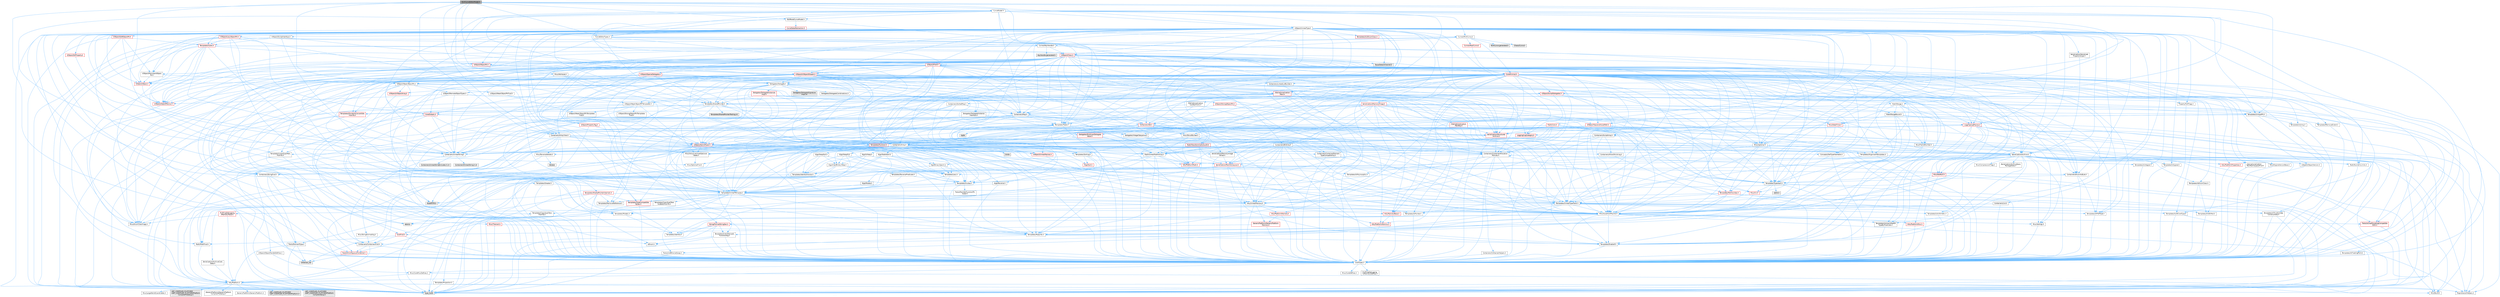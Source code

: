 digraph "RichCurveEditorModel.h"
{
 // INTERACTIVE_SVG=YES
 // LATEX_PDF_SIZE
  bgcolor="transparent";
  edge [fontname=Helvetica,fontsize=10,labelfontname=Helvetica,labelfontsize=10];
  node [fontname=Helvetica,fontsize=10,shape=box,height=0.2,width=0.4];
  Node1 [id="Node000001",label="RichCurveEditorModel.h",height=0.2,width=0.4,color="gray40", fillcolor="grey60", style="filled", fontcolor="black",tooltip=" "];
  Node1 -> Node2 [id="edge1_Node000001_Node000002",color="steelblue1",style="solid",tooltip=" "];
  Node2 [id="Node000002",label="Containers/Array.h",height=0.2,width=0.4,color="grey40", fillcolor="white", style="filled",URL="$df/dd0/Array_8h.html",tooltip=" "];
  Node2 -> Node3 [id="edge2_Node000002_Node000003",color="steelblue1",style="solid",tooltip=" "];
  Node3 [id="Node000003",label="CoreTypes.h",height=0.2,width=0.4,color="grey40", fillcolor="white", style="filled",URL="$dc/dec/CoreTypes_8h.html",tooltip=" "];
  Node3 -> Node4 [id="edge3_Node000003_Node000004",color="steelblue1",style="solid",tooltip=" "];
  Node4 [id="Node000004",label="HAL/Platform.h",height=0.2,width=0.4,color="grey40", fillcolor="white", style="filled",URL="$d9/dd0/Platform_8h.html",tooltip=" "];
  Node4 -> Node5 [id="edge4_Node000004_Node000005",color="steelblue1",style="solid",tooltip=" "];
  Node5 [id="Node000005",label="Misc/Build.h",height=0.2,width=0.4,color="grey40", fillcolor="white", style="filled",URL="$d3/dbb/Build_8h.html",tooltip=" "];
  Node4 -> Node6 [id="edge5_Node000004_Node000006",color="steelblue1",style="solid",tooltip=" "];
  Node6 [id="Node000006",label="Misc/LargeWorldCoordinates.h",height=0.2,width=0.4,color="grey40", fillcolor="white", style="filled",URL="$d2/dcb/LargeWorldCoordinates_8h.html",tooltip=" "];
  Node4 -> Node7 [id="edge6_Node000004_Node000007",color="steelblue1",style="solid",tooltip=" "];
  Node7 [id="Node000007",label="type_traits",height=0.2,width=0.4,color="grey60", fillcolor="#E0E0E0", style="filled",tooltip=" "];
  Node4 -> Node8 [id="edge7_Node000004_Node000008",color="steelblue1",style="solid",tooltip=" "];
  Node8 [id="Node000008",label="PreprocessorHelpers.h",height=0.2,width=0.4,color="grey40", fillcolor="white", style="filled",URL="$db/ddb/PreprocessorHelpers_8h.html",tooltip=" "];
  Node4 -> Node9 [id="edge8_Node000004_Node000009",color="steelblue1",style="solid",tooltip=" "];
  Node9 [id="Node000009",label="UBT_COMPILED_PLATFORM\l/UBT_COMPILED_PLATFORMPlatform\lCompilerPreSetup.h",height=0.2,width=0.4,color="grey60", fillcolor="#E0E0E0", style="filled",tooltip=" "];
  Node4 -> Node10 [id="edge9_Node000004_Node000010",color="steelblue1",style="solid",tooltip=" "];
  Node10 [id="Node000010",label="GenericPlatform/GenericPlatform\lCompilerPreSetup.h",height=0.2,width=0.4,color="grey40", fillcolor="white", style="filled",URL="$d9/dc8/GenericPlatformCompilerPreSetup_8h.html",tooltip=" "];
  Node4 -> Node11 [id="edge10_Node000004_Node000011",color="steelblue1",style="solid",tooltip=" "];
  Node11 [id="Node000011",label="GenericPlatform/GenericPlatform.h",height=0.2,width=0.4,color="grey40", fillcolor="white", style="filled",URL="$d6/d84/GenericPlatform_8h.html",tooltip=" "];
  Node4 -> Node12 [id="edge11_Node000004_Node000012",color="steelblue1",style="solid",tooltip=" "];
  Node12 [id="Node000012",label="UBT_COMPILED_PLATFORM\l/UBT_COMPILED_PLATFORMPlatform.h",height=0.2,width=0.4,color="grey60", fillcolor="#E0E0E0", style="filled",tooltip=" "];
  Node4 -> Node13 [id="edge12_Node000004_Node000013",color="steelblue1",style="solid",tooltip=" "];
  Node13 [id="Node000013",label="UBT_COMPILED_PLATFORM\l/UBT_COMPILED_PLATFORMPlatform\lCompilerSetup.h",height=0.2,width=0.4,color="grey60", fillcolor="#E0E0E0", style="filled",tooltip=" "];
  Node3 -> Node14 [id="edge13_Node000003_Node000014",color="steelblue1",style="solid",tooltip=" "];
  Node14 [id="Node000014",label="ProfilingDebugging\l/UMemoryDefines.h",height=0.2,width=0.4,color="grey40", fillcolor="white", style="filled",URL="$d2/da2/UMemoryDefines_8h.html",tooltip=" "];
  Node3 -> Node15 [id="edge14_Node000003_Node000015",color="steelblue1",style="solid",tooltip=" "];
  Node15 [id="Node000015",label="Misc/CoreMiscDefines.h",height=0.2,width=0.4,color="grey40", fillcolor="white", style="filled",URL="$da/d38/CoreMiscDefines_8h.html",tooltip=" "];
  Node15 -> Node4 [id="edge15_Node000015_Node000004",color="steelblue1",style="solid",tooltip=" "];
  Node15 -> Node8 [id="edge16_Node000015_Node000008",color="steelblue1",style="solid",tooltip=" "];
  Node3 -> Node16 [id="edge17_Node000003_Node000016",color="steelblue1",style="solid",tooltip=" "];
  Node16 [id="Node000016",label="Misc/CoreDefines.h",height=0.2,width=0.4,color="grey40", fillcolor="white", style="filled",URL="$d3/dd2/CoreDefines_8h.html",tooltip=" "];
  Node2 -> Node17 [id="edge18_Node000002_Node000017",color="steelblue1",style="solid",tooltip=" "];
  Node17 [id="Node000017",label="Misc/AssertionMacros.h",height=0.2,width=0.4,color="grey40", fillcolor="white", style="filled",URL="$d0/dfa/AssertionMacros_8h.html",tooltip=" "];
  Node17 -> Node3 [id="edge19_Node000017_Node000003",color="steelblue1",style="solid",tooltip=" "];
  Node17 -> Node4 [id="edge20_Node000017_Node000004",color="steelblue1",style="solid",tooltip=" "];
  Node17 -> Node18 [id="edge21_Node000017_Node000018",color="steelblue1",style="solid",tooltip=" "];
  Node18 [id="Node000018",label="HAL/PlatformMisc.h",height=0.2,width=0.4,color="red", fillcolor="#FFF0F0", style="filled",URL="$d0/df5/PlatformMisc_8h.html",tooltip=" "];
  Node18 -> Node3 [id="edge22_Node000018_Node000003",color="steelblue1",style="solid",tooltip=" "];
  Node17 -> Node8 [id="edge23_Node000017_Node000008",color="steelblue1",style="solid",tooltip=" "];
  Node17 -> Node54 [id="edge24_Node000017_Node000054",color="steelblue1",style="solid",tooltip=" "];
  Node54 [id="Node000054",label="Templates/EnableIf.h",height=0.2,width=0.4,color="grey40", fillcolor="white", style="filled",URL="$d7/d60/EnableIf_8h.html",tooltip=" "];
  Node54 -> Node3 [id="edge25_Node000054_Node000003",color="steelblue1",style="solid",tooltip=" "];
  Node17 -> Node55 [id="edge26_Node000017_Node000055",color="steelblue1",style="solid",tooltip=" "];
  Node55 [id="Node000055",label="Templates/IsArrayOrRefOf\lTypeByPredicate.h",height=0.2,width=0.4,color="grey40", fillcolor="white", style="filled",URL="$d6/da1/IsArrayOrRefOfTypeByPredicate_8h.html",tooltip=" "];
  Node55 -> Node3 [id="edge27_Node000055_Node000003",color="steelblue1",style="solid",tooltip=" "];
  Node17 -> Node56 [id="edge28_Node000017_Node000056",color="steelblue1",style="solid",tooltip=" "];
  Node56 [id="Node000056",label="Templates/IsValidVariadic\lFunctionArg.h",height=0.2,width=0.4,color="grey40", fillcolor="white", style="filled",URL="$d0/dc8/IsValidVariadicFunctionArg_8h.html",tooltip=" "];
  Node56 -> Node3 [id="edge29_Node000056_Node000003",color="steelblue1",style="solid",tooltip=" "];
  Node56 -> Node57 [id="edge30_Node000056_Node000057",color="steelblue1",style="solid",tooltip=" "];
  Node57 [id="Node000057",label="IsEnum.h",height=0.2,width=0.4,color="grey40", fillcolor="white", style="filled",URL="$d4/de5/IsEnum_8h.html",tooltip=" "];
  Node56 -> Node7 [id="edge31_Node000056_Node000007",color="steelblue1",style="solid",tooltip=" "];
  Node17 -> Node58 [id="edge32_Node000017_Node000058",color="steelblue1",style="solid",tooltip=" "];
  Node58 [id="Node000058",label="Traits/IsCharEncodingCompatible\lWith.h",height=0.2,width=0.4,color="red", fillcolor="#FFF0F0", style="filled",URL="$df/dd1/IsCharEncodingCompatibleWith_8h.html",tooltip=" "];
  Node58 -> Node7 [id="edge33_Node000058_Node000007",color="steelblue1",style="solid",tooltip=" "];
  Node17 -> Node60 [id="edge34_Node000017_Node000060",color="steelblue1",style="solid",tooltip=" "];
  Node60 [id="Node000060",label="Misc/VarArgs.h",height=0.2,width=0.4,color="grey40", fillcolor="white", style="filled",URL="$d5/d6f/VarArgs_8h.html",tooltip=" "];
  Node60 -> Node3 [id="edge35_Node000060_Node000003",color="steelblue1",style="solid",tooltip=" "];
  Node17 -> Node61 [id="edge36_Node000017_Node000061",color="steelblue1",style="solid",tooltip=" "];
  Node61 [id="Node000061",label="String/FormatStringSan.h",height=0.2,width=0.4,color="red", fillcolor="#FFF0F0", style="filled",URL="$d3/d8b/FormatStringSan_8h.html",tooltip=" "];
  Node61 -> Node7 [id="edge37_Node000061_Node000007",color="steelblue1",style="solid",tooltip=" "];
  Node61 -> Node3 [id="edge38_Node000061_Node000003",color="steelblue1",style="solid",tooltip=" "];
  Node61 -> Node62 [id="edge39_Node000061_Node000062",color="steelblue1",style="solid",tooltip=" "];
  Node62 [id="Node000062",label="Templates/Requires.h",height=0.2,width=0.4,color="grey40", fillcolor="white", style="filled",URL="$dc/d96/Requires_8h.html",tooltip=" "];
  Node62 -> Node54 [id="edge40_Node000062_Node000054",color="steelblue1",style="solid",tooltip=" "];
  Node62 -> Node7 [id="edge41_Node000062_Node000007",color="steelblue1",style="solid",tooltip=" "];
  Node61 -> Node63 [id="edge42_Node000061_Node000063",color="steelblue1",style="solid",tooltip=" "];
  Node63 [id="Node000063",label="Templates/Identity.h",height=0.2,width=0.4,color="grey40", fillcolor="white", style="filled",URL="$d0/dd5/Identity_8h.html",tooltip=" "];
  Node61 -> Node56 [id="edge43_Node000061_Node000056",color="steelblue1",style="solid",tooltip=" "];
  Node61 -> Node26 [id="edge44_Node000061_Node000026",color="steelblue1",style="solid",tooltip=" "];
  Node26 [id="Node000026",label="Containers/ContainersFwd.h",height=0.2,width=0.4,color="grey40", fillcolor="white", style="filled",URL="$d4/d0a/ContainersFwd_8h.html",tooltip=" "];
  Node26 -> Node4 [id="edge45_Node000026_Node000004",color="steelblue1",style="solid",tooltip=" "];
  Node26 -> Node3 [id="edge46_Node000026_Node000003",color="steelblue1",style="solid",tooltip=" "];
  Node26 -> Node23 [id="edge47_Node000026_Node000023",color="steelblue1",style="solid",tooltip=" "];
  Node23 [id="Node000023",label="Traits/IsContiguousContainer.h",height=0.2,width=0.4,color="red", fillcolor="#FFF0F0", style="filled",URL="$d5/d3c/IsContiguousContainer_8h.html",tooltip=" "];
  Node23 -> Node3 [id="edge48_Node000023_Node000003",color="steelblue1",style="solid",tooltip=" "];
  Node23 -> Node22 [id="edge49_Node000023_Node000022",color="steelblue1",style="solid",tooltip=" "];
  Node22 [id="Node000022",label="initializer_list",height=0.2,width=0.4,color="grey60", fillcolor="#E0E0E0", style="filled",tooltip=" "];
  Node17 -> Node67 [id="edge50_Node000017_Node000067",color="steelblue1",style="solid",tooltip=" "];
  Node67 [id="Node000067",label="atomic",height=0.2,width=0.4,color="grey60", fillcolor="#E0E0E0", style="filled",tooltip=" "];
  Node2 -> Node68 [id="edge51_Node000002_Node000068",color="steelblue1",style="solid",tooltip=" "];
  Node68 [id="Node000068",label="Misc/IntrusiveUnsetOptional\lState.h",height=0.2,width=0.4,color="grey40", fillcolor="white", style="filled",URL="$d2/d0a/IntrusiveUnsetOptionalState_8h.html",tooltip=" "];
  Node68 -> Node69 [id="edge52_Node000068_Node000069",color="steelblue1",style="solid",tooltip=" "];
  Node69 [id="Node000069",label="Misc/OptionalFwd.h",height=0.2,width=0.4,color="grey40", fillcolor="white", style="filled",URL="$dc/d50/OptionalFwd_8h.html",tooltip=" "];
  Node2 -> Node70 [id="edge53_Node000002_Node000070",color="steelblue1",style="solid",tooltip=" "];
  Node70 [id="Node000070",label="Misc/ReverseIterate.h",height=0.2,width=0.4,color="grey40", fillcolor="white", style="filled",URL="$db/de3/ReverseIterate_8h.html",tooltip=" "];
  Node70 -> Node4 [id="edge54_Node000070_Node000004",color="steelblue1",style="solid",tooltip=" "];
  Node70 -> Node71 [id="edge55_Node000070_Node000071",color="steelblue1",style="solid",tooltip=" "];
  Node71 [id="Node000071",label="iterator",height=0.2,width=0.4,color="grey60", fillcolor="#E0E0E0", style="filled",tooltip=" "];
  Node2 -> Node72 [id="edge56_Node000002_Node000072",color="steelblue1",style="solid",tooltip=" "];
  Node72 [id="Node000072",label="HAL/UnrealMemory.h",height=0.2,width=0.4,color="grey40", fillcolor="white", style="filled",URL="$d9/d96/UnrealMemory_8h.html",tooltip=" "];
  Node72 -> Node3 [id="edge57_Node000072_Node000003",color="steelblue1",style="solid",tooltip=" "];
  Node72 -> Node73 [id="edge58_Node000072_Node000073",color="steelblue1",style="solid",tooltip=" "];
  Node73 [id="Node000073",label="GenericPlatform/GenericPlatform\lMemory.h",height=0.2,width=0.4,color="red", fillcolor="#FFF0F0", style="filled",URL="$dd/d22/GenericPlatformMemory_8h.html",tooltip=" "];
  Node73 -> Node25 [id="edge59_Node000073_Node000025",color="steelblue1",style="solid",tooltip=" "];
  Node25 [id="Node000025",label="CoreFwd.h",height=0.2,width=0.4,color="red", fillcolor="#FFF0F0", style="filled",URL="$d1/d1e/CoreFwd_8h.html",tooltip=" "];
  Node25 -> Node3 [id="edge60_Node000025_Node000003",color="steelblue1",style="solid",tooltip=" "];
  Node25 -> Node26 [id="edge61_Node000025_Node000026",color="steelblue1",style="solid",tooltip=" "];
  Node25 -> Node27 [id="edge62_Node000025_Node000027",color="steelblue1",style="solid",tooltip=" "];
  Node27 [id="Node000027",label="Math/MathFwd.h",height=0.2,width=0.4,color="grey40", fillcolor="white", style="filled",URL="$d2/d10/MathFwd_8h.html",tooltip=" "];
  Node27 -> Node4 [id="edge63_Node000027_Node000004",color="steelblue1",style="solid",tooltip=" "];
  Node73 -> Node3 [id="edge64_Node000073_Node000003",color="steelblue1",style="solid",tooltip=" "];
  Node72 -> Node76 [id="edge65_Node000072_Node000076",color="steelblue1",style="solid",tooltip=" "];
  Node76 [id="Node000076",label="HAL/MemoryBase.h",height=0.2,width=0.4,color="red", fillcolor="#FFF0F0", style="filled",URL="$d6/d9f/MemoryBase_8h.html",tooltip=" "];
  Node76 -> Node3 [id="edge66_Node000076_Node000003",color="steelblue1",style="solid",tooltip=" "];
  Node76 -> Node47 [id="edge67_Node000076_Node000047",color="steelblue1",style="solid",tooltip=" "];
  Node47 [id="Node000047",label="HAL/PlatformAtomics.h",height=0.2,width=0.4,color="red", fillcolor="#FFF0F0", style="filled",URL="$d3/d36/PlatformAtomics_8h.html",tooltip=" "];
  Node47 -> Node3 [id="edge68_Node000047_Node000003",color="steelblue1",style="solid",tooltip=" "];
  Node72 -> Node89 [id="edge69_Node000072_Node000089",color="steelblue1",style="solid",tooltip=" "];
  Node89 [id="Node000089",label="HAL/PlatformMemory.h",height=0.2,width=0.4,color="red", fillcolor="#FFF0F0", style="filled",URL="$de/d68/PlatformMemory_8h.html",tooltip=" "];
  Node89 -> Node3 [id="edge70_Node000089_Node000003",color="steelblue1",style="solid",tooltip=" "];
  Node89 -> Node73 [id="edge71_Node000089_Node000073",color="steelblue1",style="solid",tooltip=" "];
  Node72 -> Node91 [id="edge72_Node000072_Node000091",color="steelblue1",style="solid",tooltip=" "];
  Node91 [id="Node000091",label="ProfilingDebugging\l/MemoryTrace.h",height=0.2,width=0.4,color="red", fillcolor="#FFF0F0", style="filled",URL="$da/dd7/MemoryTrace_8h.html",tooltip=" "];
  Node91 -> Node4 [id="edge73_Node000091_Node000004",color="steelblue1",style="solid",tooltip=" "];
  Node91 -> Node42 [id="edge74_Node000091_Node000042",color="steelblue1",style="solid",tooltip=" "];
  Node42 [id="Node000042",label="Misc/EnumClassFlags.h",height=0.2,width=0.4,color="grey40", fillcolor="white", style="filled",URL="$d8/de7/EnumClassFlags_8h.html",tooltip=" "];
  Node72 -> Node92 [id="edge75_Node000072_Node000092",color="steelblue1",style="solid",tooltip=" "];
  Node92 [id="Node000092",label="Templates/IsPointer.h",height=0.2,width=0.4,color="grey40", fillcolor="white", style="filled",URL="$d7/d05/IsPointer_8h.html",tooltip=" "];
  Node92 -> Node3 [id="edge76_Node000092_Node000003",color="steelblue1",style="solid",tooltip=" "];
  Node2 -> Node93 [id="edge77_Node000002_Node000093",color="steelblue1",style="solid",tooltip=" "];
  Node93 [id="Node000093",label="Templates/UnrealTypeTraits.h",height=0.2,width=0.4,color="grey40", fillcolor="white", style="filled",URL="$d2/d2d/UnrealTypeTraits_8h.html",tooltip=" "];
  Node93 -> Node3 [id="edge78_Node000093_Node000003",color="steelblue1",style="solid",tooltip=" "];
  Node93 -> Node92 [id="edge79_Node000093_Node000092",color="steelblue1",style="solid",tooltip=" "];
  Node93 -> Node17 [id="edge80_Node000093_Node000017",color="steelblue1",style="solid",tooltip=" "];
  Node93 -> Node85 [id="edge81_Node000093_Node000085",color="steelblue1",style="solid",tooltip=" "];
  Node85 [id="Node000085",label="Templates/AndOrNot.h",height=0.2,width=0.4,color="grey40", fillcolor="white", style="filled",URL="$db/d0a/AndOrNot_8h.html",tooltip=" "];
  Node85 -> Node3 [id="edge82_Node000085_Node000003",color="steelblue1",style="solid",tooltip=" "];
  Node93 -> Node54 [id="edge83_Node000093_Node000054",color="steelblue1",style="solid",tooltip=" "];
  Node93 -> Node94 [id="edge84_Node000093_Node000094",color="steelblue1",style="solid",tooltip=" "];
  Node94 [id="Node000094",label="Templates/IsArithmetic.h",height=0.2,width=0.4,color="grey40", fillcolor="white", style="filled",URL="$d2/d5d/IsArithmetic_8h.html",tooltip=" "];
  Node94 -> Node3 [id="edge85_Node000094_Node000003",color="steelblue1",style="solid",tooltip=" "];
  Node93 -> Node57 [id="edge86_Node000093_Node000057",color="steelblue1",style="solid",tooltip=" "];
  Node93 -> Node95 [id="edge87_Node000093_Node000095",color="steelblue1",style="solid",tooltip=" "];
  Node95 [id="Node000095",label="Templates/Models.h",height=0.2,width=0.4,color="grey40", fillcolor="white", style="filled",URL="$d3/d0c/Models_8h.html",tooltip=" "];
  Node95 -> Node63 [id="edge88_Node000095_Node000063",color="steelblue1",style="solid",tooltip=" "];
  Node93 -> Node96 [id="edge89_Node000093_Node000096",color="steelblue1",style="solid",tooltip=" "];
  Node96 [id="Node000096",label="Templates/IsPODType.h",height=0.2,width=0.4,color="grey40", fillcolor="white", style="filled",URL="$d7/db1/IsPODType_8h.html",tooltip=" "];
  Node96 -> Node3 [id="edge90_Node000096_Node000003",color="steelblue1",style="solid",tooltip=" "];
  Node93 -> Node97 [id="edge91_Node000093_Node000097",color="steelblue1",style="solid",tooltip=" "];
  Node97 [id="Node000097",label="Templates/IsUECoreType.h",height=0.2,width=0.4,color="grey40", fillcolor="white", style="filled",URL="$d1/db8/IsUECoreType_8h.html",tooltip=" "];
  Node97 -> Node3 [id="edge92_Node000097_Node000003",color="steelblue1",style="solid",tooltip=" "];
  Node97 -> Node7 [id="edge93_Node000097_Node000007",color="steelblue1",style="solid",tooltip=" "];
  Node93 -> Node86 [id="edge94_Node000093_Node000086",color="steelblue1",style="solid",tooltip=" "];
  Node86 [id="Node000086",label="Templates/IsTriviallyCopy\lConstructible.h",height=0.2,width=0.4,color="grey40", fillcolor="white", style="filled",URL="$d3/d78/IsTriviallyCopyConstructible_8h.html",tooltip=" "];
  Node86 -> Node3 [id="edge95_Node000086_Node000003",color="steelblue1",style="solid",tooltip=" "];
  Node86 -> Node7 [id="edge96_Node000086_Node000007",color="steelblue1",style="solid",tooltip=" "];
  Node2 -> Node98 [id="edge97_Node000002_Node000098",color="steelblue1",style="solid",tooltip=" "];
  Node98 [id="Node000098",label="Templates/UnrealTemplate.h",height=0.2,width=0.4,color="grey40", fillcolor="white", style="filled",URL="$d4/d24/UnrealTemplate_8h.html",tooltip=" "];
  Node98 -> Node3 [id="edge98_Node000098_Node000003",color="steelblue1",style="solid",tooltip=" "];
  Node98 -> Node92 [id="edge99_Node000098_Node000092",color="steelblue1",style="solid",tooltip=" "];
  Node98 -> Node72 [id="edge100_Node000098_Node000072",color="steelblue1",style="solid",tooltip=" "];
  Node98 -> Node99 [id="edge101_Node000098_Node000099",color="steelblue1",style="solid",tooltip=" "];
  Node99 [id="Node000099",label="Templates/CopyQualifiers\lAndRefsFromTo.h",height=0.2,width=0.4,color="grey40", fillcolor="white", style="filled",URL="$d3/db3/CopyQualifiersAndRefsFromTo_8h.html",tooltip=" "];
  Node99 -> Node100 [id="edge102_Node000099_Node000100",color="steelblue1",style="solid",tooltip=" "];
  Node100 [id="Node000100",label="Templates/CopyQualifiers\lFromTo.h",height=0.2,width=0.4,color="grey40", fillcolor="white", style="filled",URL="$d5/db4/CopyQualifiersFromTo_8h.html",tooltip=" "];
  Node98 -> Node93 [id="edge103_Node000098_Node000093",color="steelblue1",style="solid",tooltip=" "];
  Node98 -> Node101 [id="edge104_Node000098_Node000101",color="steelblue1",style="solid",tooltip=" "];
  Node101 [id="Node000101",label="Templates/RemoveReference.h",height=0.2,width=0.4,color="grey40", fillcolor="white", style="filled",URL="$da/dbe/RemoveReference_8h.html",tooltip=" "];
  Node101 -> Node3 [id="edge105_Node000101_Node000003",color="steelblue1",style="solid",tooltip=" "];
  Node98 -> Node62 [id="edge106_Node000098_Node000062",color="steelblue1",style="solid",tooltip=" "];
  Node98 -> Node102 [id="edge107_Node000098_Node000102",color="steelblue1",style="solid",tooltip=" "];
  Node102 [id="Node000102",label="Templates/TypeCompatible\lBytes.h",height=0.2,width=0.4,color="red", fillcolor="#FFF0F0", style="filled",URL="$df/d0a/TypeCompatibleBytes_8h.html",tooltip=" "];
  Node102 -> Node3 [id="edge108_Node000102_Node000003",color="steelblue1",style="solid",tooltip=" "];
  Node102 -> Node7 [id="edge109_Node000102_Node000007",color="steelblue1",style="solid",tooltip=" "];
  Node98 -> Node63 [id="edge110_Node000098_Node000063",color="steelblue1",style="solid",tooltip=" "];
  Node98 -> Node23 [id="edge111_Node000098_Node000023",color="steelblue1",style="solid",tooltip=" "];
  Node98 -> Node103 [id="edge112_Node000098_Node000103",color="steelblue1",style="solid",tooltip=" "];
  Node103 [id="Node000103",label="Traits/UseBitwiseSwap.h",height=0.2,width=0.4,color="grey40", fillcolor="white", style="filled",URL="$db/df3/UseBitwiseSwap_8h.html",tooltip=" "];
  Node103 -> Node3 [id="edge113_Node000103_Node000003",color="steelblue1",style="solid",tooltip=" "];
  Node103 -> Node7 [id="edge114_Node000103_Node000007",color="steelblue1",style="solid",tooltip=" "];
  Node98 -> Node7 [id="edge115_Node000098_Node000007",color="steelblue1",style="solid",tooltip=" "];
  Node2 -> Node104 [id="edge116_Node000002_Node000104",color="steelblue1",style="solid",tooltip=" "];
  Node104 [id="Node000104",label="Containers/AllowShrinking.h",height=0.2,width=0.4,color="grey40", fillcolor="white", style="filled",URL="$d7/d1a/AllowShrinking_8h.html",tooltip=" "];
  Node104 -> Node3 [id="edge117_Node000104_Node000003",color="steelblue1",style="solid",tooltip=" "];
  Node2 -> Node105 [id="edge118_Node000002_Node000105",color="steelblue1",style="solid",tooltip=" "];
  Node105 [id="Node000105",label="Containers/ContainerAllocation\lPolicies.h",height=0.2,width=0.4,color="grey40", fillcolor="white", style="filled",URL="$d7/dff/ContainerAllocationPolicies_8h.html",tooltip=" "];
  Node105 -> Node3 [id="edge119_Node000105_Node000003",color="steelblue1",style="solid",tooltip=" "];
  Node105 -> Node106 [id="edge120_Node000105_Node000106",color="steelblue1",style="solid",tooltip=" "];
  Node106 [id="Node000106",label="Containers/ContainerHelpers.h",height=0.2,width=0.4,color="grey40", fillcolor="white", style="filled",URL="$d7/d33/ContainerHelpers_8h.html",tooltip=" "];
  Node106 -> Node3 [id="edge121_Node000106_Node000003",color="steelblue1",style="solid",tooltip=" "];
  Node105 -> Node105 [id="edge122_Node000105_Node000105",color="steelblue1",style="solid",tooltip=" "];
  Node105 -> Node107 [id="edge123_Node000105_Node000107",color="steelblue1",style="solid",tooltip=" "];
  Node107 [id="Node000107",label="HAL/PlatformMath.h",height=0.2,width=0.4,color="red", fillcolor="#FFF0F0", style="filled",URL="$dc/d53/PlatformMath_8h.html",tooltip=" "];
  Node107 -> Node3 [id="edge124_Node000107_Node000003",color="steelblue1",style="solid",tooltip=" "];
  Node105 -> Node72 [id="edge125_Node000105_Node000072",color="steelblue1",style="solid",tooltip=" "];
  Node105 -> Node40 [id="edge126_Node000105_Node000040",color="steelblue1",style="solid",tooltip=" "];
  Node40 [id="Node000040",label="Math/NumericLimits.h",height=0.2,width=0.4,color="grey40", fillcolor="white", style="filled",URL="$df/d1b/NumericLimits_8h.html",tooltip=" "];
  Node40 -> Node3 [id="edge127_Node000040_Node000003",color="steelblue1",style="solid",tooltip=" "];
  Node105 -> Node17 [id="edge128_Node000105_Node000017",color="steelblue1",style="solid",tooltip=" "];
  Node105 -> Node115 [id="edge129_Node000105_Node000115",color="steelblue1",style="solid",tooltip=" "];
  Node115 [id="Node000115",label="Templates/IsPolymorphic.h",height=0.2,width=0.4,color="grey40", fillcolor="white", style="filled",URL="$dc/d20/IsPolymorphic_8h.html",tooltip=" "];
  Node105 -> Node116 [id="edge130_Node000105_Node000116",color="steelblue1",style="solid",tooltip=" "];
  Node116 [id="Node000116",label="Templates/MemoryOps.h",height=0.2,width=0.4,color="red", fillcolor="#FFF0F0", style="filled",URL="$db/dea/MemoryOps_8h.html",tooltip=" "];
  Node116 -> Node3 [id="edge131_Node000116_Node000003",color="steelblue1",style="solid",tooltip=" "];
  Node116 -> Node72 [id="edge132_Node000116_Node000072",color="steelblue1",style="solid",tooltip=" "];
  Node116 -> Node86 [id="edge133_Node000116_Node000086",color="steelblue1",style="solid",tooltip=" "];
  Node116 -> Node62 [id="edge134_Node000116_Node000062",color="steelblue1",style="solid",tooltip=" "];
  Node116 -> Node93 [id="edge135_Node000116_Node000093",color="steelblue1",style="solid",tooltip=" "];
  Node116 -> Node103 [id="edge136_Node000116_Node000103",color="steelblue1",style="solid",tooltip=" "];
  Node116 -> Node7 [id="edge137_Node000116_Node000007",color="steelblue1",style="solid",tooltip=" "];
  Node105 -> Node102 [id="edge138_Node000105_Node000102",color="steelblue1",style="solid",tooltip=" "];
  Node105 -> Node7 [id="edge139_Node000105_Node000007",color="steelblue1",style="solid",tooltip=" "];
  Node2 -> Node117 [id="edge140_Node000002_Node000117",color="steelblue1",style="solid",tooltip=" "];
  Node117 [id="Node000117",label="Containers/ContainerElement\lTypeCompatibility.h",height=0.2,width=0.4,color="grey40", fillcolor="white", style="filled",URL="$df/ddf/ContainerElementTypeCompatibility_8h.html",tooltip=" "];
  Node117 -> Node3 [id="edge141_Node000117_Node000003",color="steelblue1",style="solid",tooltip=" "];
  Node117 -> Node93 [id="edge142_Node000117_Node000093",color="steelblue1",style="solid",tooltip=" "];
  Node2 -> Node118 [id="edge143_Node000002_Node000118",color="steelblue1",style="solid",tooltip=" "];
  Node118 [id="Node000118",label="Serialization/Archive.h",height=0.2,width=0.4,color="grey40", fillcolor="white", style="filled",URL="$d7/d3b/Archive_8h.html",tooltip=" "];
  Node118 -> Node25 [id="edge144_Node000118_Node000025",color="steelblue1",style="solid",tooltip=" "];
  Node118 -> Node3 [id="edge145_Node000118_Node000003",color="steelblue1",style="solid",tooltip=" "];
  Node118 -> Node119 [id="edge146_Node000118_Node000119",color="steelblue1",style="solid",tooltip=" "];
  Node119 [id="Node000119",label="HAL/PlatformProperties.h",height=0.2,width=0.4,color="red", fillcolor="#FFF0F0", style="filled",URL="$d9/db0/PlatformProperties_8h.html",tooltip=" "];
  Node119 -> Node3 [id="edge147_Node000119_Node000003",color="steelblue1",style="solid",tooltip=" "];
  Node118 -> Node122 [id="edge148_Node000118_Node000122",color="steelblue1",style="solid",tooltip=" "];
  Node122 [id="Node000122",label="Internationalization\l/TextNamespaceFwd.h",height=0.2,width=0.4,color="grey40", fillcolor="white", style="filled",URL="$d8/d97/TextNamespaceFwd_8h.html",tooltip=" "];
  Node122 -> Node3 [id="edge149_Node000122_Node000003",color="steelblue1",style="solid",tooltip=" "];
  Node118 -> Node27 [id="edge150_Node000118_Node000027",color="steelblue1",style="solid",tooltip=" "];
  Node118 -> Node17 [id="edge151_Node000118_Node000017",color="steelblue1",style="solid",tooltip=" "];
  Node118 -> Node5 [id="edge152_Node000118_Node000005",color="steelblue1",style="solid",tooltip=" "];
  Node118 -> Node41 [id="edge153_Node000118_Node000041",color="steelblue1",style="solid",tooltip=" "];
  Node41 [id="Node000041",label="Misc/CompressionFlags.h",height=0.2,width=0.4,color="grey40", fillcolor="white", style="filled",URL="$d9/d76/CompressionFlags_8h.html",tooltip=" "];
  Node118 -> Node123 [id="edge154_Node000118_Node000123",color="steelblue1",style="solid",tooltip=" "];
  Node123 [id="Node000123",label="Misc/EngineVersionBase.h",height=0.2,width=0.4,color="grey40", fillcolor="white", style="filled",URL="$d5/d2b/EngineVersionBase_8h.html",tooltip=" "];
  Node123 -> Node3 [id="edge155_Node000123_Node000003",color="steelblue1",style="solid",tooltip=" "];
  Node118 -> Node60 [id="edge156_Node000118_Node000060",color="steelblue1",style="solid",tooltip=" "];
  Node118 -> Node124 [id="edge157_Node000118_Node000124",color="steelblue1",style="solid",tooltip=" "];
  Node124 [id="Node000124",label="Serialization/ArchiveCook\lData.h",height=0.2,width=0.4,color="grey40", fillcolor="white", style="filled",URL="$dc/db6/ArchiveCookData_8h.html",tooltip=" "];
  Node124 -> Node4 [id="edge158_Node000124_Node000004",color="steelblue1",style="solid",tooltip=" "];
  Node118 -> Node125 [id="edge159_Node000118_Node000125",color="steelblue1",style="solid",tooltip=" "];
  Node125 [id="Node000125",label="Serialization/ArchiveSave\lPackageData.h",height=0.2,width=0.4,color="grey40", fillcolor="white", style="filled",URL="$d1/d37/ArchiveSavePackageData_8h.html",tooltip=" "];
  Node118 -> Node54 [id="edge160_Node000118_Node000054",color="steelblue1",style="solid",tooltip=" "];
  Node118 -> Node55 [id="edge161_Node000118_Node000055",color="steelblue1",style="solid",tooltip=" "];
  Node118 -> Node126 [id="edge162_Node000118_Node000126",color="steelblue1",style="solid",tooltip=" "];
  Node126 [id="Node000126",label="Templates/IsEnumClass.h",height=0.2,width=0.4,color="grey40", fillcolor="white", style="filled",URL="$d7/d15/IsEnumClass_8h.html",tooltip=" "];
  Node126 -> Node3 [id="edge163_Node000126_Node000003",color="steelblue1",style="solid",tooltip=" "];
  Node126 -> Node85 [id="edge164_Node000126_Node000085",color="steelblue1",style="solid",tooltip=" "];
  Node118 -> Node112 [id="edge165_Node000118_Node000112",color="steelblue1",style="solid",tooltip=" "];
  Node112 [id="Node000112",label="Templates/IsSigned.h",height=0.2,width=0.4,color="grey40", fillcolor="white", style="filled",URL="$d8/dd8/IsSigned_8h.html",tooltip=" "];
  Node112 -> Node3 [id="edge166_Node000112_Node000003",color="steelblue1",style="solid",tooltip=" "];
  Node118 -> Node56 [id="edge167_Node000118_Node000056",color="steelblue1",style="solid",tooltip=" "];
  Node118 -> Node98 [id="edge168_Node000118_Node000098",color="steelblue1",style="solid",tooltip=" "];
  Node118 -> Node58 [id="edge169_Node000118_Node000058",color="steelblue1",style="solid",tooltip=" "];
  Node118 -> Node127 [id="edge170_Node000118_Node000127",color="steelblue1",style="solid",tooltip=" "];
  Node127 [id="Node000127",label="UObject/ObjectVersion.h",height=0.2,width=0.4,color="grey40", fillcolor="white", style="filled",URL="$da/d63/ObjectVersion_8h.html",tooltip=" "];
  Node127 -> Node3 [id="edge171_Node000127_Node000003",color="steelblue1",style="solid",tooltip=" "];
  Node2 -> Node128 [id="edge172_Node000002_Node000128",color="steelblue1",style="solid",tooltip=" "];
  Node128 [id="Node000128",label="Serialization/MemoryImage\lWriter.h",height=0.2,width=0.4,color="grey40", fillcolor="white", style="filled",URL="$d0/d08/MemoryImageWriter_8h.html",tooltip=" "];
  Node128 -> Node3 [id="edge173_Node000128_Node000003",color="steelblue1",style="solid",tooltip=" "];
  Node128 -> Node129 [id="edge174_Node000128_Node000129",color="steelblue1",style="solid",tooltip=" "];
  Node129 [id="Node000129",label="Serialization/MemoryLayout.h",height=0.2,width=0.4,color="red", fillcolor="#FFF0F0", style="filled",URL="$d7/d66/MemoryLayout_8h.html",tooltip=" "];
  Node129 -> Node132 [id="edge175_Node000129_Node000132",color="steelblue1",style="solid",tooltip=" "];
  Node132 [id="Node000132",label="Containers/EnumAsByte.h",height=0.2,width=0.4,color="grey40", fillcolor="white", style="filled",URL="$d6/d9a/EnumAsByte_8h.html",tooltip=" "];
  Node132 -> Node3 [id="edge176_Node000132_Node000003",color="steelblue1",style="solid",tooltip=" "];
  Node132 -> Node96 [id="edge177_Node000132_Node000096",color="steelblue1",style="solid",tooltip=" "];
  Node132 -> Node133 [id="edge178_Node000132_Node000133",color="steelblue1",style="solid",tooltip=" "];
  Node133 [id="Node000133",label="Templates/TypeHash.h",height=0.2,width=0.4,color="grey40", fillcolor="white", style="filled",URL="$d1/d62/TypeHash_8h.html",tooltip=" "];
  Node133 -> Node3 [id="edge179_Node000133_Node000003",color="steelblue1",style="solid",tooltip=" "];
  Node133 -> Node62 [id="edge180_Node000133_Node000062",color="steelblue1",style="solid",tooltip=" "];
  Node133 -> Node134 [id="edge181_Node000133_Node000134",color="steelblue1",style="solid",tooltip=" "];
  Node134 [id="Node000134",label="Misc/Crc.h",height=0.2,width=0.4,color="red", fillcolor="#FFF0F0", style="filled",URL="$d4/dd2/Crc_8h.html",tooltip=" "];
  Node134 -> Node3 [id="edge182_Node000134_Node000003",color="steelblue1",style="solid",tooltip=" "];
  Node134 -> Node17 [id="edge183_Node000134_Node000017",color="steelblue1",style="solid",tooltip=" "];
  Node134 -> Node93 [id="edge184_Node000134_Node000093",color="steelblue1",style="solid",tooltip=" "];
  Node133 -> Node139 [id="edge185_Node000133_Node000139",color="steelblue1",style="solid",tooltip=" "];
  Node139 [id="Node000139",label="stdint.h",height=0.2,width=0.4,color="grey60", fillcolor="#E0E0E0", style="filled",tooltip=" "];
  Node133 -> Node7 [id="edge186_Node000133_Node000007",color="steelblue1",style="solid",tooltip=" "];
  Node129 -> Node20 [id="edge187_Node000129_Node000020",color="steelblue1",style="solid",tooltip=" "];
  Node20 [id="Node000020",label="Containers/StringFwd.h",height=0.2,width=0.4,color="grey40", fillcolor="white", style="filled",URL="$df/d37/StringFwd_8h.html",tooltip=" "];
  Node20 -> Node3 [id="edge188_Node000020_Node000003",color="steelblue1",style="solid",tooltip=" "];
  Node20 -> Node21 [id="edge189_Node000020_Node000021",color="steelblue1",style="solid",tooltip=" "];
  Node21 [id="Node000021",label="Traits/ElementType.h",height=0.2,width=0.4,color="grey40", fillcolor="white", style="filled",URL="$d5/d4f/ElementType_8h.html",tooltip=" "];
  Node21 -> Node4 [id="edge190_Node000021_Node000004",color="steelblue1",style="solid",tooltip=" "];
  Node21 -> Node22 [id="edge191_Node000021_Node000022",color="steelblue1",style="solid",tooltip=" "];
  Node21 -> Node7 [id="edge192_Node000021_Node000007",color="steelblue1",style="solid",tooltip=" "];
  Node20 -> Node23 [id="edge193_Node000020_Node000023",color="steelblue1",style="solid",tooltip=" "];
  Node129 -> Node72 [id="edge194_Node000129_Node000072",color="steelblue1",style="solid",tooltip=" "];
  Node129 -> Node54 [id="edge195_Node000129_Node000054",color="steelblue1",style="solid",tooltip=" "];
  Node129 -> Node115 [id="edge196_Node000129_Node000115",color="steelblue1",style="solid",tooltip=" "];
  Node129 -> Node95 [id="edge197_Node000129_Node000095",color="steelblue1",style="solid",tooltip=" "];
  Node129 -> Node98 [id="edge198_Node000129_Node000098",color="steelblue1",style="solid",tooltip=" "];
  Node2 -> Node142 [id="edge199_Node000002_Node000142",color="steelblue1",style="solid",tooltip=" "];
  Node142 [id="Node000142",label="Algo/Heapify.h",height=0.2,width=0.4,color="grey40", fillcolor="white", style="filled",URL="$d0/d2a/Heapify_8h.html",tooltip=" "];
  Node142 -> Node143 [id="edge200_Node000142_Node000143",color="steelblue1",style="solid",tooltip=" "];
  Node143 [id="Node000143",label="Algo/Impl/BinaryHeap.h",height=0.2,width=0.4,color="grey40", fillcolor="white", style="filled",URL="$d7/da3/Algo_2Impl_2BinaryHeap_8h.html",tooltip=" "];
  Node143 -> Node144 [id="edge201_Node000143_Node000144",color="steelblue1",style="solid",tooltip=" "];
  Node144 [id="Node000144",label="Templates/Invoke.h",height=0.2,width=0.4,color="grey40", fillcolor="white", style="filled",URL="$d7/deb/Invoke_8h.html",tooltip=" "];
  Node144 -> Node3 [id="edge202_Node000144_Node000003",color="steelblue1",style="solid",tooltip=" "];
  Node144 -> Node145 [id="edge203_Node000144_Node000145",color="steelblue1",style="solid",tooltip=" "];
  Node145 [id="Node000145",label="Traits/MemberFunctionPtr\lOuter.h",height=0.2,width=0.4,color="grey40", fillcolor="white", style="filled",URL="$db/da7/MemberFunctionPtrOuter_8h.html",tooltip=" "];
  Node144 -> Node98 [id="edge204_Node000144_Node000098",color="steelblue1",style="solid",tooltip=" "];
  Node144 -> Node7 [id="edge205_Node000144_Node000007",color="steelblue1",style="solid",tooltip=" "];
  Node143 -> Node146 [id="edge206_Node000143_Node000146",color="steelblue1",style="solid",tooltip=" "];
  Node146 [id="Node000146",label="Templates/Projection.h",height=0.2,width=0.4,color="grey40", fillcolor="white", style="filled",URL="$d7/df0/Projection_8h.html",tooltip=" "];
  Node146 -> Node7 [id="edge207_Node000146_Node000007",color="steelblue1",style="solid",tooltip=" "];
  Node143 -> Node147 [id="edge208_Node000143_Node000147",color="steelblue1",style="solid",tooltip=" "];
  Node147 [id="Node000147",label="Templates/ReversePredicate.h",height=0.2,width=0.4,color="grey40", fillcolor="white", style="filled",URL="$d8/d28/ReversePredicate_8h.html",tooltip=" "];
  Node147 -> Node144 [id="edge209_Node000147_Node000144",color="steelblue1",style="solid",tooltip=" "];
  Node147 -> Node98 [id="edge210_Node000147_Node000098",color="steelblue1",style="solid",tooltip=" "];
  Node143 -> Node7 [id="edge211_Node000143_Node000007",color="steelblue1",style="solid",tooltip=" "];
  Node142 -> Node148 [id="edge212_Node000142_Node000148",color="steelblue1",style="solid",tooltip=" "];
  Node148 [id="Node000148",label="Templates/IdentityFunctor.h",height=0.2,width=0.4,color="grey40", fillcolor="white", style="filled",URL="$d7/d2e/IdentityFunctor_8h.html",tooltip=" "];
  Node148 -> Node4 [id="edge213_Node000148_Node000004",color="steelblue1",style="solid",tooltip=" "];
  Node142 -> Node144 [id="edge214_Node000142_Node000144",color="steelblue1",style="solid",tooltip=" "];
  Node142 -> Node149 [id="edge215_Node000142_Node000149",color="steelblue1",style="solid",tooltip=" "];
  Node149 [id="Node000149",label="Templates/Less.h",height=0.2,width=0.4,color="grey40", fillcolor="white", style="filled",URL="$de/dc8/Less_8h.html",tooltip=" "];
  Node149 -> Node3 [id="edge216_Node000149_Node000003",color="steelblue1",style="solid",tooltip=" "];
  Node149 -> Node98 [id="edge217_Node000149_Node000098",color="steelblue1",style="solid",tooltip=" "];
  Node142 -> Node98 [id="edge218_Node000142_Node000098",color="steelblue1",style="solid",tooltip=" "];
  Node2 -> Node150 [id="edge219_Node000002_Node000150",color="steelblue1",style="solid",tooltip=" "];
  Node150 [id="Node000150",label="Algo/HeapSort.h",height=0.2,width=0.4,color="grey40", fillcolor="white", style="filled",URL="$d3/d92/HeapSort_8h.html",tooltip=" "];
  Node150 -> Node143 [id="edge220_Node000150_Node000143",color="steelblue1",style="solid",tooltip=" "];
  Node150 -> Node148 [id="edge221_Node000150_Node000148",color="steelblue1",style="solid",tooltip=" "];
  Node150 -> Node149 [id="edge222_Node000150_Node000149",color="steelblue1",style="solid",tooltip=" "];
  Node150 -> Node98 [id="edge223_Node000150_Node000098",color="steelblue1",style="solid",tooltip=" "];
  Node2 -> Node151 [id="edge224_Node000002_Node000151",color="steelblue1",style="solid",tooltip=" "];
  Node151 [id="Node000151",label="Algo/IsHeap.h",height=0.2,width=0.4,color="grey40", fillcolor="white", style="filled",URL="$de/d32/IsHeap_8h.html",tooltip=" "];
  Node151 -> Node143 [id="edge225_Node000151_Node000143",color="steelblue1",style="solid",tooltip=" "];
  Node151 -> Node148 [id="edge226_Node000151_Node000148",color="steelblue1",style="solid",tooltip=" "];
  Node151 -> Node144 [id="edge227_Node000151_Node000144",color="steelblue1",style="solid",tooltip=" "];
  Node151 -> Node149 [id="edge228_Node000151_Node000149",color="steelblue1",style="solid",tooltip=" "];
  Node151 -> Node98 [id="edge229_Node000151_Node000098",color="steelblue1",style="solid",tooltip=" "];
  Node2 -> Node143 [id="edge230_Node000002_Node000143",color="steelblue1",style="solid",tooltip=" "];
  Node2 -> Node152 [id="edge231_Node000002_Node000152",color="steelblue1",style="solid",tooltip=" "];
  Node152 [id="Node000152",label="Algo/StableSort.h",height=0.2,width=0.4,color="grey40", fillcolor="white", style="filled",URL="$d7/d3c/StableSort_8h.html",tooltip=" "];
  Node152 -> Node153 [id="edge232_Node000152_Node000153",color="steelblue1",style="solid",tooltip=" "];
  Node153 [id="Node000153",label="Algo/BinarySearch.h",height=0.2,width=0.4,color="grey40", fillcolor="white", style="filled",URL="$db/db4/BinarySearch_8h.html",tooltip=" "];
  Node153 -> Node148 [id="edge233_Node000153_Node000148",color="steelblue1",style="solid",tooltip=" "];
  Node153 -> Node144 [id="edge234_Node000153_Node000144",color="steelblue1",style="solid",tooltip=" "];
  Node153 -> Node149 [id="edge235_Node000153_Node000149",color="steelblue1",style="solid",tooltip=" "];
  Node152 -> Node154 [id="edge236_Node000152_Node000154",color="steelblue1",style="solid",tooltip=" "];
  Node154 [id="Node000154",label="Algo/Rotate.h",height=0.2,width=0.4,color="grey40", fillcolor="white", style="filled",URL="$dd/da7/Rotate_8h.html",tooltip=" "];
  Node154 -> Node98 [id="edge237_Node000154_Node000098",color="steelblue1",style="solid",tooltip=" "];
  Node152 -> Node148 [id="edge238_Node000152_Node000148",color="steelblue1",style="solid",tooltip=" "];
  Node152 -> Node144 [id="edge239_Node000152_Node000144",color="steelblue1",style="solid",tooltip=" "];
  Node152 -> Node149 [id="edge240_Node000152_Node000149",color="steelblue1",style="solid",tooltip=" "];
  Node152 -> Node98 [id="edge241_Node000152_Node000098",color="steelblue1",style="solid",tooltip=" "];
  Node2 -> Node155 [id="edge242_Node000002_Node000155",color="steelblue1",style="solid",tooltip=" "];
  Node155 [id="Node000155",label="Concepts/GetTypeHashable.h",height=0.2,width=0.4,color="grey40", fillcolor="white", style="filled",URL="$d3/da2/GetTypeHashable_8h.html",tooltip=" "];
  Node155 -> Node3 [id="edge243_Node000155_Node000003",color="steelblue1",style="solid",tooltip=" "];
  Node155 -> Node133 [id="edge244_Node000155_Node000133",color="steelblue1",style="solid",tooltip=" "];
  Node2 -> Node148 [id="edge245_Node000002_Node000148",color="steelblue1",style="solid",tooltip=" "];
  Node2 -> Node144 [id="edge246_Node000002_Node000144",color="steelblue1",style="solid",tooltip=" "];
  Node2 -> Node149 [id="edge247_Node000002_Node000149",color="steelblue1",style="solid",tooltip=" "];
  Node2 -> Node156 [id="edge248_Node000002_Node000156",color="steelblue1",style="solid",tooltip=" "];
  Node156 [id="Node000156",label="Templates/LosesQualifiers\lFromTo.h",height=0.2,width=0.4,color="grey40", fillcolor="white", style="filled",URL="$d2/db3/LosesQualifiersFromTo_8h.html",tooltip=" "];
  Node156 -> Node100 [id="edge249_Node000156_Node000100",color="steelblue1",style="solid",tooltip=" "];
  Node156 -> Node7 [id="edge250_Node000156_Node000007",color="steelblue1",style="solid",tooltip=" "];
  Node2 -> Node62 [id="edge251_Node000002_Node000062",color="steelblue1",style="solid",tooltip=" "];
  Node2 -> Node157 [id="edge252_Node000002_Node000157",color="steelblue1",style="solid",tooltip=" "];
  Node157 [id="Node000157",label="Templates/Sorting.h",height=0.2,width=0.4,color="grey40", fillcolor="white", style="filled",URL="$d3/d9e/Sorting_8h.html",tooltip=" "];
  Node157 -> Node3 [id="edge253_Node000157_Node000003",color="steelblue1",style="solid",tooltip=" "];
  Node157 -> Node153 [id="edge254_Node000157_Node000153",color="steelblue1",style="solid",tooltip=" "];
  Node157 -> Node158 [id="edge255_Node000157_Node000158",color="steelblue1",style="solid",tooltip=" "];
  Node158 [id="Node000158",label="Algo/Sort.h",height=0.2,width=0.4,color="red", fillcolor="#FFF0F0", style="filled",URL="$d1/d87/Sort_8h.html",tooltip=" "];
  Node157 -> Node107 [id="edge256_Node000157_Node000107",color="steelblue1",style="solid",tooltip=" "];
  Node157 -> Node149 [id="edge257_Node000157_Node000149",color="steelblue1",style="solid",tooltip=" "];
  Node2 -> Node161 [id="edge258_Node000002_Node000161",color="steelblue1",style="solid",tooltip=" "];
  Node161 [id="Node000161",label="Templates/AlignmentTemplates.h",height=0.2,width=0.4,color="grey40", fillcolor="white", style="filled",URL="$dd/d32/AlignmentTemplates_8h.html",tooltip=" "];
  Node161 -> Node3 [id="edge259_Node000161_Node000003",color="steelblue1",style="solid",tooltip=" "];
  Node161 -> Node83 [id="edge260_Node000161_Node000083",color="steelblue1",style="solid",tooltip=" "];
  Node83 [id="Node000083",label="Templates/IsIntegral.h",height=0.2,width=0.4,color="grey40", fillcolor="white", style="filled",URL="$da/d64/IsIntegral_8h.html",tooltip=" "];
  Node83 -> Node3 [id="edge261_Node000083_Node000003",color="steelblue1",style="solid",tooltip=" "];
  Node161 -> Node92 [id="edge262_Node000161_Node000092",color="steelblue1",style="solid",tooltip=" "];
  Node2 -> Node21 [id="edge263_Node000002_Node000021",color="steelblue1",style="solid",tooltip=" "];
  Node2 -> Node113 [id="edge264_Node000002_Node000113",color="steelblue1",style="solid",tooltip=" "];
  Node113 [id="Node000113",label="limits",height=0.2,width=0.4,color="grey60", fillcolor="#E0E0E0", style="filled",tooltip=" "];
  Node2 -> Node7 [id="edge265_Node000002_Node000007",color="steelblue1",style="solid",tooltip=" "];
  Node1 -> Node162 [id="edge266_Node000001_Node000162",color="steelblue1",style="solid",tooltip=" "];
  Node162 [id="Node000162",label="Containers/ArrayView.h",height=0.2,width=0.4,color="grey40", fillcolor="white", style="filled",URL="$d7/df4/ArrayView_8h.html",tooltip=" "];
  Node162 -> Node3 [id="edge267_Node000162_Node000003",color="steelblue1",style="solid",tooltip=" "];
  Node162 -> Node26 [id="edge268_Node000162_Node000026",color="steelblue1",style="solid",tooltip=" "];
  Node162 -> Node17 [id="edge269_Node000162_Node000017",color="steelblue1",style="solid",tooltip=" "];
  Node162 -> Node70 [id="edge270_Node000162_Node000070",color="steelblue1",style="solid",tooltip=" "];
  Node162 -> Node68 [id="edge271_Node000162_Node000068",color="steelblue1",style="solid",tooltip=" "];
  Node162 -> Node144 [id="edge272_Node000162_Node000144",color="steelblue1",style="solid",tooltip=" "];
  Node162 -> Node93 [id="edge273_Node000162_Node000093",color="steelblue1",style="solid",tooltip=" "];
  Node162 -> Node21 [id="edge274_Node000162_Node000021",color="steelblue1",style="solid",tooltip=" "];
  Node162 -> Node2 [id="edge275_Node000162_Node000002",color="steelblue1",style="solid",tooltip=" "];
  Node162 -> Node160 [id="edge276_Node000162_Node000160",color="steelblue1",style="solid",tooltip=" "];
  Node160 [id="Node000160",label="Math/UnrealMathUtility.h",height=0.2,width=0.4,color="grey40", fillcolor="white", style="filled",URL="$db/db8/UnrealMathUtility_8h.html",tooltip=" "];
  Node160 -> Node3 [id="edge277_Node000160_Node000003",color="steelblue1",style="solid",tooltip=" "];
  Node160 -> Node17 [id="edge278_Node000160_Node000017",color="steelblue1",style="solid",tooltip=" "];
  Node160 -> Node107 [id="edge279_Node000160_Node000107",color="steelblue1",style="solid",tooltip=" "];
  Node160 -> Node27 [id="edge280_Node000160_Node000027",color="steelblue1",style="solid",tooltip=" "];
  Node160 -> Node63 [id="edge281_Node000160_Node000063",color="steelblue1",style="solid",tooltip=" "];
  Node160 -> Node62 [id="edge282_Node000160_Node000062",color="steelblue1",style="solid",tooltip=" "];
  Node162 -> Node7 [id="edge283_Node000162_Node000007",color="steelblue1",style="solid",tooltip=" "];
  Node1 -> Node3 [id="edge284_Node000001_Node000003",color="steelblue1",style="solid",tooltip=" "];
  Node1 -> Node163 [id="edge285_Node000001_Node000163",color="steelblue1",style="solid",tooltip=" "];
  Node163 [id="Node000163",label="CurveEditorTypes.h",height=0.2,width=0.4,color="grey40", fillcolor="white", style="filled",URL="$d8/d5c/CurveEditorTypes_8h.html",tooltip=" "];
  Node163 -> Node3 [id="edge286_Node000163_Node000003",color="steelblue1",style="solid",tooltip=" "];
  Node163 -> Node133 [id="edge287_Node000163_Node000133",color="steelblue1",style="solid",tooltip=" "];
  Node163 -> Node164 [id="edge288_Node000163_Node000164",color="steelblue1",style="solid",tooltip=" "];
  Node164 [id="Node000164",label="Curves/KeyHandle.h",height=0.2,width=0.4,color="grey40", fillcolor="white", style="filled",URL="$da/d21/KeyHandle_8h.html",tooltip=" "];
  Node164 -> Node165 [id="edge289_Node000164_Node000165",color="steelblue1",style="solid",tooltip=" "];
  Node165 [id="Node000165",label="CoreMinimal.h",height=0.2,width=0.4,color="red", fillcolor="#FFF0F0", style="filled",URL="$d7/d67/CoreMinimal_8h.html",tooltip=" "];
  Node165 -> Node3 [id="edge290_Node000165_Node000003",color="steelblue1",style="solid",tooltip=" "];
  Node165 -> Node25 [id="edge291_Node000165_Node000025",color="steelblue1",style="solid",tooltip=" "];
  Node165 -> Node26 [id="edge292_Node000165_Node000026",color="steelblue1",style="solid",tooltip=" "];
  Node165 -> Node60 [id="edge293_Node000165_Node000060",color="steelblue1",style="solid",tooltip=" "];
  Node165 -> Node18 [id="edge294_Node000165_Node000018",color="steelblue1",style="solid",tooltip=" "];
  Node165 -> Node17 [id="edge295_Node000165_Node000017",color="steelblue1",style="solid",tooltip=" "];
  Node165 -> Node92 [id="edge296_Node000165_Node000092",color="steelblue1",style="solid",tooltip=" "];
  Node165 -> Node89 [id="edge297_Node000165_Node000089",color="steelblue1",style="solid",tooltip=" "];
  Node165 -> Node47 [id="edge298_Node000165_Node000047",color="steelblue1",style="solid",tooltip=" "];
  Node165 -> Node76 [id="edge299_Node000165_Node000076",color="steelblue1",style="solid",tooltip=" "];
  Node165 -> Node72 [id="edge300_Node000165_Node000072",color="steelblue1",style="solid",tooltip=" "];
  Node165 -> Node94 [id="edge301_Node000165_Node000094",color="steelblue1",style="solid",tooltip=" "];
  Node165 -> Node85 [id="edge302_Node000165_Node000085",color="steelblue1",style="solid",tooltip=" "];
  Node165 -> Node96 [id="edge303_Node000165_Node000096",color="steelblue1",style="solid",tooltip=" "];
  Node165 -> Node97 [id="edge304_Node000165_Node000097",color="steelblue1",style="solid",tooltip=" "];
  Node165 -> Node86 [id="edge305_Node000165_Node000086",color="steelblue1",style="solid",tooltip=" "];
  Node165 -> Node93 [id="edge306_Node000165_Node000093",color="steelblue1",style="solid",tooltip=" "];
  Node165 -> Node54 [id="edge307_Node000165_Node000054",color="steelblue1",style="solid",tooltip=" "];
  Node165 -> Node101 [id="edge308_Node000165_Node000101",color="steelblue1",style="solid",tooltip=" "];
  Node165 -> Node102 [id="edge309_Node000165_Node000102",color="steelblue1",style="solid",tooltip=" "];
  Node165 -> Node23 [id="edge310_Node000165_Node000023",color="steelblue1",style="solid",tooltip=" "];
  Node165 -> Node98 [id="edge311_Node000165_Node000098",color="steelblue1",style="solid",tooltip=" "];
  Node165 -> Node40 [id="edge312_Node000165_Node000040",color="steelblue1",style="solid",tooltip=" "];
  Node165 -> Node107 [id="edge313_Node000165_Node000107",color="steelblue1",style="solid",tooltip=" "];
  Node165 -> Node116 [id="edge314_Node000165_Node000116",color="steelblue1",style="solid",tooltip=" "];
  Node165 -> Node105 [id="edge315_Node000165_Node000105",color="steelblue1",style="solid",tooltip=" "];
  Node165 -> Node126 [id="edge316_Node000165_Node000126",color="steelblue1",style="solid",tooltip=" "];
  Node165 -> Node119 [id="edge317_Node000165_Node000119",color="steelblue1",style="solid",tooltip=" "];
  Node165 -> Node123 [id="edge318_Node000165_Node000123",color="steelblue1",style="solid",tooltip=" "];
  Node165 -> Node122 [id="edge319_Node000165_Node000122",color="steelblue1",style="solid",tooltip=" "];
  Node165 -> Node118 [id="edge320_Node000165_Node000118",color="steelblue1",style="solid",tooltip=" "];
  Node165 -> Node149 [id="edge321_Node000165_Node000149",color="steelblue1",style="solid",tooltip=" "];
  Node165 -> Node157 [id="edge322_Node000165_Node000157",color="steelblue1",style="solid",tooltip=" "];
  Node165 -> Node134 [id="edge323_Node000165_Node000134",color="steelblue1",style="solid",tooltip=" "];
  Node165 -> Node160 [id="edge324_Node000165_Node000160",color="steelblue1",style="solid",tooltip=" "];
  Node165 -> Node172 [id="edge325_Node000165_Node000172",color="steelblue1",style="solid",tooltip=" "];
  Node172 [id="Node000172",label="Containers/UnrealString.h",height=0.2,width=0.4,color="grey40", fillcolor="white", style="filled",URL="$d5/dba/UnrealString_8h.html",tooltip=" "];
  Node172 -> Node173 [id="edge326_Node000172_Node000173",color="steelblue1",style="solid",tooltip=" "];
  Node173 [id="Node000173",label="Containers/UnrealStringIncludes.h.inl",height=0.2,width=0.4,color="grey60", fillcolor="#E0E0E0", style="filled",tooltip=" "];
  Node172 -> Node174 [id="edge327_Node000172_Node000174",color="steelblue1",style="solid",tooltip=" "];
  Node174 [id="Node000174",label="Containers/UnrealString.h.inl",height=0.2,width=0.4,color="grey60", fillcolor="#E0E0E0", style="filled",tooltip=" "];
  Node172 -> Node175 [id="edge328_Node000172_Node000175",color="steelblue1",style="solid",tooltip=" "];
  Node175 [id="Node000175",label="Misc/StringFormatArg.h",height=0.2,width=0.4,color="grey40", fillcolor="white", style="filled",URL="$d2/d16/StringFormatArg_8h.html",tooltip=" "];
  Node175 -> Node26 [id="edge329_Node000175_Node000026",color="steelblue1",style="solid",tooltip=" "];
  Node165 -> Node2 [id="edge330_Node000165_Node000002",color="steelblue1",style="solid",tooltip=" "];
  Node165 -> Node176 [id="edge331_Node000165_Node000176",color="steelblue1",style="solid",tooltip=" "];
  Node176 [id="Node000176",label="Misc/FrameNumber.h",height=0.2,width=0.4,color="grey40", fillcolor="white", style="filled",URL="$dd/dbd/FrameNumber_8h.html",tooltip=" "];
  Node176 -> Node3 [id="edge332_Node000176_Node000003",color="steelblue1",style="solid",tooltip=" "];
  Node176 -> Node40 [id="edge333_Node000176_Node000040",color="steelblue1",style="solid",tooltip=" "];
  Node176 -> Node160 [id="edge334_Node000176_Node000160",color="steelblue1",style="solid",tooltip=" "];
  Node176 -> Node54 [id="edge335_Node000176_Node000054",color="steelblue1",style="solid",tooltip=" "];
  Node176 -> Node93 [id="edge336_Node000176_Node000093",color="steelblue1",style="solid",tooltip=" "];
  Node165 -> Node181 [id="edge337_Node000165_Node000181",color="steelblue1",style="solid",tooltip=" "];
  Node181 [id="Node000181",label="UObject/UnrealNames.h",height=0.2,width=0.4,color="red", fillcolor="#FFF0F0", style="filled",URL="$d8/db1/UnrealNames_8h.html",tooltip=" "];
  Node181 -> Node3 [id="edge338_Node000181_Node000003",color="steelblue1",style="solid",tooltip=" "];
  Node165 -> Node183 [id="edge339_Node000165_Node000183",color="steelblue1",style="solid",tooltip=" "];
  Node183 [id="Node000183",label="UObject/NameTypes.h",height=0.2,width=0.4,color="red", fillcolor="#FFF0F0", style="filled",URL="$d6/d35/NameTypes_8h.html",tooltip=" "];
  Node183 -> Node3 [id="edge340_Node000183_Node000003",color="steelblue1",style="solid",tooltip=" "];
  Node183 -> Node17 [id="edge341_Node000183_Node000017",color="steelblue1",style="solid",tooltip=" "];
  Node183 -> Node72 [id="edge342_Node000183_Node000072",color="steelblue1",style="solid",tooltip=" "];
  Node183 -> Node93 [id="edge343_Node000183_Node000093",color="steelblue1",style="solid",tooltip=" "];
  Node183 -> Node98 [id="edge344_Node000183_Node000098",color="steelblue1",style="solid",tooltip=" "];
  Node183 -> Node172 [id="edge345_Node000183_Node000172",color="steelblue1",style="solid",tooltip=" "];
  Node183 -> Node20 [id="edge346_Node000183_Node000020",color="steelblue1",style="solid",tooltip=" "];
  Node183 -> Node181 [id="edge347_Node000183_Node000181",color="steelblue1",style="solid",tooltip=" "];
  Node183 -> Node129 [id="edge348_Node000183_Node000129",color="steelblue1",style="solid",tooltip=" "];
  Node183 -> Node68 [id="edge349_Node000183_Node000068",color="steelblue1",style="solid",tooltip=" "];
  Node165 -> Node161 [id="edge350_Node000165_Node000161",color="steelblue1",style="solid",tooltip=" "];
  Node165 -> Node193 [id="edge351_Node000165_Node000193",color="steelblue1",style="solid",tooltip=" "];
  Node193 [id="Node000193",label="Misc/StructBuilder.h",height=0.2,width=0.4,color="grey40", fillcolor="white", style="filled",URL="$d9/db3/StructBuilder_8h.html",tooltip=" "];
  Node193 -> Node3 [id="edge352_Node000193_Node000003",color="steelblue1",style="solid",tooltip=" "];
  Node193 -> Node160 [id="edge353_Node000193_Node000160",color="steelblue1",style="solid",tooltip=" "];
  Node193 -> Node161 [id="edge354_Node000193_Node000161",color="steelblue1",style="solid",tooltip=" "];
  Node165 -> Node194 [id="edge355_Node000165_Node000194",color="steelblue1",style="solid",tooltip=" "];
  Node194 [id="Node000194",label="Templates/PointerIsConvertible\lFromTo.h",height=0.2,width=0.4,color="red", fillcolor="#FFF0F0", style="filled",URL="$d6/d65/PointerIsConvertibleFromTo_8h.html",tooltip=" "];
  Node194 -> Node3 [id="edge356_Node000194_Node000003",color="steelblue1",style="solid",tooltip=" "];
  Node194 -> Node156 [id="edge357_Node000194_Node000156",color="steelblue1",style="solid",tooltip=" "];
  Node194 -> Node7 [id="edge358_Node000194_Node000007",color="steelblue1",style="solid",tooltip=" "];
  Node165 -> Node144 [id="edge359_Node000165_Node000144",color="steelblue1",style="solid",tooltip=" "];
  Node165 -> Node191 [id="edge360_Node000165_Node000191",color="steelblue1",style="solid",tooltip=" "];
  Node191 [id="Node000191",label="Templates/Function.h",height=0.2,width=0.4,color="red", fillcolor="#FFF0F0", style="filled",URL="$df/df5/Function_8h.html",tooltip=" "];
  Node191 -> Node3 [id="edge361_Node000191_Node000003",color="steelblue1",style="solid",tooltip=" "];
  Node191 -> Node17 [id="edge362_Node000191_Node000017",color="steelblue1",style="solid",tooltip=" "];
  Node191 -> Node68 [id="edge363_Node000191_Node000068",color="steelblue1",style="solid",tooltip=" "];
  Node191 -> Node72 [id="edge364_Node000191_Node000072",color="steelblue1",style="solid",tooltip=" "];
  Node191 -> Node93 [id="edge365_Node000191_Node000093",color="steelblue1",style="solid",tooltip=" "];
  Node191 -> Node144 [id="edge366_Node000191_Node000144",color="steelblue1",style="solid",tooltip=" "];
  Node191 -> Node98 [id="edge367_Node000191_Node000098",color="steelblue1",style="solid",tooltip=" "];
  Node191 -> Node62 [id="edge368_Node000191_Node000062",color="steelblue1",style="solid",tooltip=" "];
  Node191 -> Node160 [id="edge369_Node000191_Node000160",color="steelblue1",style="solid",tooltip=" "];
  Node191 -> Node7 [id="edge370_Node000191_Node000007",color="steelblue1",style="solid",tooltip=" "];
  Node165 -> Node133 [id="edge371_Node000165_Node000133",color="steelblue1",style="solid",tooltip=" "];
  Node165 -> Node195 [id="edge372_Node000165_Node000195",color="steelblue1",style="solid",tooltip=" "];
  Node195 [id="Node000195",label="Containers/ScriptArray.h",height=0.2,width=0.4,color="grey40", fillcolor="white", style="filled",URL="$dc/daf/ScriptArray_8h.html",tooltip=" "];
  Node195 -> Node3 [id="edge373_Node000195_Node000003",color="steelblue1",style="solid",tooltip=" "];
  Node195 -> Node17 [id="edge374_Node000195_Node000017",color="steelblue1",style="solid",tooltip=" "];
  Node195 -> Node72 [id="edge375_Node000195_Node000072",color="steelblue1",style="solid",tooltip=" "];
  Node195 -> Node104 [id="edge376_Node000195_Node000104",color="steelblue1",style="solid",tooltip=" "];
  Node195 -> Node105 [id="edge377_Node000195_Node000105",color="steelblue1",style="solid",tooltip=" "];
  Node195 -> Node2 [id="edge378_Node000195_Node000002",color="steelblue1",style="solid",tooltip=" "];
  Node195 -> Node22 [id="edge379_Node000195_Node000022",color="steelblue1",style="solid",tooltip=" "];
  Node165 -> Node196 [id="edge380_Node000165_Node000196",color="steelblue1",style="solid",tooltip=" "];
  Node196 [id="Node000196",label="Containers/BitArray.h",height=0.2,width=0.4,color="grey40", fillcolor="white", style="filled",URL="$d1/de4/BitArray_8h.html",tooltip=" "];
  Node196 -> Node105 [id="edge381_Node000196_Node000105",color="steelblue1",style="solid",tooltip=" "];
  Node196 -> Node3 [id="edge382_Node000196_Node000003",color="steelblue1",style="solid",tooltip=" "];
  Node196 -> Node47 [id="edge383_Node000196_Node000047",color="steelblue1",style="solid",tooltip=" "];
  Node196 -> Node72 [id="edge384_Node000196_Node000072",color="steelblue1",style="solid",tooltip=" "];
  Node196 -> Node160 [id="edge385_Node000196_Node000160",color="steelblue1",style="solid",tooltip=" "];
  Node196 -> Node17 [id="edge386_Node000196_Node000017",color="steelblue1",style="solid",tooltip=" "];
  Node196 -> Node42 [id="edge387_Node000196_Node000042",color="steelblue1",style="solid",tooltip=" "];
  Node196 -> Node118 [id="edge388_Node000196_Node000118",color="steelblue1",style="solid",tooltip=" "];
  Node196 -> Node128 [id="edge389_Node000196_Node000128",color="steelblue1",style="solid",tooltip=" "];
  Node196 -> Node129 [id="edge390_Node000196_Node000129",color="steelblue1",style="solid",tooltip=" "];
  Node196 -> Node54 [id="edge391_Node000196_Node000054",color="steelblue1",style="solid",tooltip=" "];
  Node196 -> Node144 [id="edge392_Node000196_Node000144",color="steelblue1",style="solid",tooltip=" "];
  Node196 -> Node98 [id="edge393_Node000196_Node000098",color="steelblue1",style="solid",tooltip=" "];
  Node196 -> Node93 [id="edge394_Node000196_Node000093",color="steelblue1",style="solid",tooltip=" "];
  Node165 -> Node213 [id="edge395_Node000165_Node000213",color="steelblue1",style="solid",tooltip=" "];
  Node213 [id="Node000213",label="Containers/Set.h",height=0.2,width=0.4,color="red", fillcolor="#FFF0F0", style="filled",URL="$d4/d45/Set_8h.html",tooltip=" "];
  Node213 -> Node105 [id="edge396_Node000213_Node000105",color="steelblue1",style="solid",tooltip=" "];
  Node213 -> Node117 [id="edge397_Node000213_Node000117",color="steelblue1",style="solid",tooltip=" "];
  Node213 -> Node26 [id="edge398_Node000213_Node000026",color="steelblue1",style="solid",tooltip=" "];
  Node213 -> Node160 [id="edge399_Node000213_Node000160",color="steelblue1",style="solid",tooltip=" "];
  Node213 -> Node17 [id="edge400_Node000213_Node000017",color="steelblue1",style="solid",tooltip=" "];
  Node213 -> Node193 [id="edge401_Node000213_Node000193",color="steelblue1",style="solid",tooltip=" "];
  Node213 -> Node128 [id="edge402_Node000213_Node000128",color="steelblue1",style="solid",tooltip=" "];
  Node213 -> Node198 [id="edge403_Node000213_Node000198",color="steelblue1",style="solid",tooltip=" "];
  Node198 [id="Node000198",label="Serialization/Structured\lArchive.h",height=0.2,width=0.4,color="red", fillcolor="#FFF0F0", style="filled",URL="$d9/d1e/StructuredArchive_8h.html",tooltip=" "];
  Node198 -> Node2 [id="edge404_Node000198_Node000002",color="steelblue1",style="solid",tooltip=" "];
  Node198 -> Node105 [id="edge405_Node000198_Node000105",color="steelblue1",style="solid",tooltip=" "];
  Node198 -> Node3 [id="edge406_Node000198_Node000003",color="steelblue1",style="solid",tooltip=" "];
  Node198 -> Node5 [id="edge407_Node000198_Node000005",color="steelblue1",style="solid",tooltip=" "];
  Node198 -> Node118 [id="edge408_Node000198_Node000118",color="steelblue1",style="solid",tooltip=" "];
  Node213 -> Node191 [id="edge409_Node000213_Node000191",color="steelblue1",style="solid",tooltip=" "];
  Node213 -> Node157 [id="edge410_Node000213_Node000157",color="steelblue1",style="solid",tooltip=" "];
  Node213 -> Node133 [id="edge411_Node000213_Node000133",color="steelblue1",style="solid",tooltip=" "];
  Node213 -> Node98 [id="edge412_Node000213_Node000098",color="steelblue1",style="solid",tooltip=" "];
  Node213 -> Node22 [id="edge413_Node000213_Node000022",color="steelblue1",style="solid",tooltip=" "];
  Node213 -> Node7 [id="edge414_Node000213_Node000007",color="steelblue1",style="solid",tooltip=" "];
  Node165 -> Node216 [id="edge415_Node000165_Node000216",color="steelblue1",style="solid",tooltip=" "];
  Node216 [id="Node000216",label="Algo/Reverse.h",height=0.2,width=0.4,color="grey40", fillcolor="white", style="filled",URL="$d5/d93/Reverse_8h.html",tooltip=" "];
  Node216 -> Node3 [id="edge416_Node000216_Node000003",color="steelblue1",style="solid",tooltip=" "];
  Node216 -> Node98 [id="edge417_Node000216_Node000098",color="steelblue1",style="solid",tooltip=" "];
  Node165 -> Node217 [id="edge418_Node000165_Node000217",color="steelblue1",style="solid",tooltip=" "];
  Node217 [id="Node000217",label="Containers/Map.h",height=0.2,width=0.4,color="grey40", fillcolor="white", style="filled",URL="$df/d79/Map_8h.html",tooltip=" "];
  Node217 -> Node3 [id="edge419_Node000217_Node000003",color="steelblue1",style="solid",tooltip=" "];
  Node217 -> Node216 [id="edge420_Node000217_Node000216",color="steelblue1",style="solid",tooltip=" "];
  Node217 -> Node117 [id="edge421_Node000217_Node000117",color="steelblue1",style="solid",tooltip=" "];
  Node217 -> Node213 [id="edge422_Node000217_Node000213",color="steelblue1",style="solid",tooltip=" "];
  Node217 -> Node172 [id="edge423_Node000217_Node000172",color="steelblue1",style="solid",tooltip=" "];
  Node217 -> Node17 [id="edge424_Node000217_Node000017",color="steelblue1",style="solid",tooltip=" "];
  Node217 -> Node193 [id="edge425_Node000217_Node000193",color="steelblue1",style="solid",tooltip=" "];
  Node217 -> Node191 [id="edge426_Node000217_Node000191",color="steelblue1",style="solid",tooltip=" "];
  Node217 -> Node157 [id="edge427_Node000217_Node000157",color="steelblue1",style="solid",tooltip=" "];
  Node217 -> Node218 [id="edge428_Node000217_Node000218",color="steelblue1",style="solid",tooltip=" "];
  Node218 [id="Node000218",label="Templates/Tuple.h",height=0.2,width=0.4,color="grey40", fillcolor="white", style="filled",URL="$d2/d4f/Tuple_8h.html",tooltip=" "];
  Node218 -> Node3 [id="edge429_Node000218_Node000003",color="steelblue1",style="solid",tooltip=" "];
  Node218 -> Node98 [id="edge430_Node000218_Node000098",color="steelblue1",style="solid",tooltip=" "];
  Node218 -> Node219 [id="edge431_Node000218_Node000219",color="steelblue1",style="solid",tooltip=" "];
  Node219 [id="Node000219",label="Delegates/IntegerSequence.h",height=0.2,width=0.4,color="grey40", fillcolor="white", style="filled",URL="$d2/dcc/IntegerSequence_8h.html",tooltip=" "];
  Node219 -> Node3 [id="edge432_Node000219_Node000003",color="steelblue1",style="solid",tooltip=" "];
  Node218 -> Node144 [id="edge433_Node000218_Node000144",color="steelblue1",style="solid",tooltip=" "];
  Node218 -> Node198 [id="edge434_Node000218_Node000198",color="steelblue1",style="solid",tooltip=" "];
  Node218 -> Node129 [id="edge435_Node000218_Node000129",color="steelblue1",style="solid",tooltip=" "];
  Node218 -> Node62 [id="edge436_Node000218_Node000062",color="steelblue1",style="solid",tooltip=" "];
  Node218 -> Node133 [id="edge437_Node000218_Node000133",color="steelblue1",style="solid",tooltip=" "];
  Node218 -> Node220 [id="edge438_Node000218_Node000220",color="steelblue1",style="solid",tooltip=" "];
  Node220 [id="Node000220",label="tuple",height=0.2,width=0.4,color="grey60", fillcolor="#E0E0E0", style="filled",tooltip=" "];
  Node218 -> Node7 [id="edge439_Node000218_Node000007",color="steelblue1",style="solid",tooltip=" "];
  Node217 -> Node98 [id="edge440_Node000217_Node000098",color="steelblue1",style="solid",tooltip=" "];
  Node217 -> Node93 [id="edge441_Node000217_Node000093",color="steelblue1",style="solid",tooltip=" "];
  Node217 -> Node7 [id="edge442_Node000217_Node000007",color="steelblue1",style="solid",tooltip=" "];
  Node165 -> Node224 [id="edge443_Node000165_Node000224",color="steelblue1",style="solid",tooltip=" "];
  Node224 [id="Node000224",label="Logging/LogCategory.h",height=0.2,width=0.4,color="red", fillcolor="#FFF0F0", style="filled",URL="$d9/d36/LogCategory_8h.html",tooltip=" "];
  Node224 -> Node3 [id="edge444_Node000224_Node000003",color="steelblue1",style="solid",tooltip=" "];
  Node224 -> Node183 [id="edge445_Node000224_Node000183",color="steelblue1",style="solid",tooltip=" "];
  Node165 -> Node225 [id="edge446_Node000165_Node000225",color="steelblue1",style="solid",tooltip=" "];
  Node225 [id="Node000225",label="Logging/LogMacros.h",height=0.2,width=0.4,color="red", fillcolor="#FFF0F0", style="filled",URL="$d0/d16/LogMacros_8h.html",tooltip=" "];
  Node225 -> Node172 [id="edge447_Node000225_Node000172",color="steelblue1",style="solid",tooltip=" "];
  Node225 -> Node3 [id="edge448_Node000225_Node000003",color="steelblue1",style="solid",tooltip=" "];
  Node225 -> Node8 [id="edge449_Node000225_Node000008",color="steelblue1",style="solid",tooltip=" "];
  Node225 -> Node224 [id="edge450_Node000225_Node000224",color="steelblue1",style="solid",tooltip=" "];
  Node225 -> Node17 [id="edge451_Node000225_Node000017",color="steelblue1",style="solid",tooltip=" "];
  Node225 -> Node5 [id="edge452_Node000225_Node000005",color="steelblue1",style="solid",tooltip=" "];
  Node225 -> Node60 [id="edge453_Node000225_Node000060",color="steelblue1",style="solid",tooltip=" "];
  Node225 -> Node61 [id="edge454_Node000225_Node000061",color="steelblue1",style="solid",tooltip=" "];
  Node225 -> Node54 [id="edge455_Node000225_Node000054",color="steelblue1",style="solid",tooltip=" "];
  Node225 -> Node55 [id="edge456_Node000225_Node000055",color="steelblue1",style="solid",tooltip=" "];
  Node225 -> Node56 [id="edge457_Node000225_Node000056",color="steelblue1",style="solid",tooltip=" "];
  Node225 -> Node58 [id="edge458_Node000225_Node000058",color="steelblue1",style="solid",tooltip=" "];
  Node225 -> Node7 [id="edge459_Node000225_Node000007",color="steelblue1",style="solid",tooltip=" "];
  Node165 -> Node132 [id="edge460_Node000165_Node000132",color="steelblue1",style="solid",tooltip=" "];
  Node165 -> Node237 [id="edge461_Node000165_Node000237",color="steelblue1",style="solid",tooltip=" "];
  Node237 [id="Node000237",label="CoreGlobals.h",height=0.2,width=0.4,color="red", fillcolor="#FFF0F0", style="filled",URL="$d5/d8c/CoreGlobals_8h.html",tooltip=" "];
  Node237 -> Node172 [id="edge462_Node000237_Node000172",color="steelblue1",style="solid",tooltip=" "];
  Node237 -> Node3 [id="edge463_Node000237_Node000003",color="steelblue1",style="solid",tooltip=" "];
  Node237 -> Node225 [id="edge464_Node000237_Node000225",color="steelblue1",style="solid",tooltip=" "];
  Node237 -> Node5 [id="edge465_Node000237_Node000005",color="steelblue1",style="solid",tooltip=" "];
  Node237 -> Node42 [id="edge466_Node000237_Node000042",color="steelblue1",style="solid",tooltip=" "];
  Node237 -> Node183 [id="edge467_Node000237_Node000183",color="steelblue1",style="solid",tooltip=" "];
  Node237 -> Node67 [id="edge468_Node000237_Node000067",color="steelblue1",style="solid",tooltip=" "];
  Node165 -> Node238 [id="edge469_Node000165_Node000238",color="steelblue1",style="solid",tooltip=" "];
  Node238 [id="Node000238",label="Templates/SharedPointer.h",height=0.2,width=0.4,color="grey40", fillcolor="white", style="filled",URL="$d2/d17/SharedPointer_8h.html",tooltip=" "];
  Node238 -> Node3 [id="edge470_Node000238_Node000003",color="steelblue1",style="solid",tooltip=" "];
  Node238 -> Node68 [id="edge471_Node000238_Node000068",color="steelblue1",style="solid",tooltip=" "];
  Node238 -> Node194 [id="edge472_Node000238_Node000194",color="steelblue1",style="solid",tooltip=" "];
  Node238 -> Node17 [id="edge473_Node000238_Node000017",color="steelblue1",style="solid",tooltip=" "];
  Node238 -> Node72 [id="edge474_Node000238_Node000072",color="steelblue1",style="solid",tooltip=" "];
  Node238 -> Node2 [id="edge475_Node000238_Node000002",color="steelblue1",style="solid",tooltip=" "];
  Node238 -> Node217 [id="edge476_Node000238_Node000217",color="steelblue1",style="solid",tooltip=" "];
  Node238 -> Node237 [id="edge477_Node000238_Node000237",color="steelblue1",style="solid",tooltip=" "];
  Node238 -> Node239 [id="edge478_Node000238_Node000239",color="steelblue1",style="solid",tooltip=" "];
  Node239 [id="Node000239",label="Templates/SharedPointerInternals.h",height=0.2,width=0.4,color="red", fillcolor="#FFF0F0", style="filled",URL="$de/d3a/SharedPointerInternals_8h.html",tooltip=" "];
  Node239 -> Node3 [id="edge479_Node000239_Node000003",color="steelblue1",style="solid",tooltip=" "];
  Node239 -> Node72 [id="edge480_Node000239_Node000072",color="steelblue1",style="solid",tooltip=" "];
  Node239 -> Node17 [id="edge481_Node000239_Node000017",color="steelblue1",style="solid",tooltip=" "];
  Node239 -> Node101 [id="edge482_Node000239_Node000101",color="steelblue1",style="solid",tooltip=" "];
  Node239 -> Node102 [id="edge483_Node000239_Node000102",color="steelblue1",style="solid",tooltip=" "];
  Node239 -> Node241 [id="edge484_Node000239_Node000241",color="steelblue1",style="solid",tooltip=" "];
  Node241 [id="Node000241",label="AutoRTFM.h",height=0.2,width=0.4,color="grey60", fillcolor="#E0E0E0", style="filled",tooltip=" "];
  Node239 -> Node67 [id="edge485_Node000239_Node000067",color="steelblue1",style="solid",tooltip=" "];
  Node239 -> Node7 [id="edge486_Node000239_Node000007",color="steelblue1",style="solid",tooltip=" "];
  Node238 -> Node242 [id="edge487_Node000238_Node000242",color="steelblue1",style="solid",tooltip=" "];
  Node242 [id="Node000242",label="Templates/SharedPointerTesting.inl",height=0.2,width=0.4,color="grey60", fillcolor="#E0E0E0", style="filled",tooltip=" "];
  Node165 -> Node244 [id="edge488_Node000165_Node000244",color="steelblue1",style="solid",tooltip=" "];
  Node244 [id="Node000244",label="UObject/WeakObjectPtrTemplates.h",height=0.2,width=0.4,color="grey40", fillcolor="white", style="filled",URL="$d8/d3b/WeakObjectPtrTemplates_8h.html",tooltip=" "];
  Node244 -> Node3 [id="edge489_Node000244_Node000003",color="steelblue1",style="solid",tooltip=" "];
  Node244 -> Node156 [id="edge490_Node000244_Node000156",color="steelblue1",style="solid",tooltip=" "];
  Node244 -> Node62 [id="edge491_Node000244_Node000062",color="steelblue1",style="solid",tooltip=" "];
  Node244 -> Node217 [id="edge492_Node000244_Node000217",color="steelblue1",style="solid",tooltip=" "];
  Node244 -> Node245 [id="edge493_Node000244_Node000245",color="steelblue1",style="solid",tooltip=" "];
  Node245 [id="Node000245",label="UObject/WeakObjectPtrTemplates\lFwd.h",height=0.2,width=0.4,color="grey40", fillcolor="white", style="filled",URL="$db/deb/WeakObjectPtrTemplatesFwd_8h.html",tooltip=" "];
  Node244 -> Node246 [id="edge494_Node000244_Node000246",color="steelblue1",style="solid",tooltip=" "];
  Node246 [id="Node000246",label="UObject/StrongObjectPtrTemplates\lFwd.h",height=0.2,width=0.4,color="grey40", fillcolor="white", style="filled",URL="$df/d90/StrongObjectPtrTemplatesFwd_8h.html",tooltip=" "];
  Node244 -> Node7 [id="edge495_Node000244_Node000007",color="steelblue1",style="solid",tooltip=" "];
  Node165 -> Node257 [id="edge496_Node000165_Node000257",color="steelblue1",style="solid",tooltip=" "];
  Node257 [id="Node000257",label="Delegates/MulticastDelegate\lBase.h",height=0.2,width=0.4,color="red", fillcolor="#FFF0F0", style="filled",URL="$db/d16/MulticastDelegateBase_8h.html",tooltip=" "];
  Node257 -> Node241 [id="edge497_Node000257_Node000241",color="steelblue1",style="solid",tooltip=" "];
  Node257 -> Node3 [id="edge498_Node000257_Node000003",color="steelblue1",style="solid",tooltip=" "];
  Node257 -> Node105 [id="edge499_Node000257_Node000105",color="steelblue1",style="solid",tooltip=" "];
  Node257 -> Node2 [id="edge500_Node000257_Node000002",color="steelblue1",style="solid",tooltip=" "];
  Node257 -> Node160 [id="edge501_Node000257_Node000160",color="steelblue1",style="solid",tooltip=" "];
  Node165 -> Node219 [id="edge502_Node000165_Node000219",color="steelblue1",style="solid",tooltip=" "];
  Node165 -> Node218 [id="edge503_Node000165_Node000218",color="steelblue1",style="solid",tooltip=" "];
  Node165 -> Node258 [id="edge504_Node000165_Node000258",color="steelblue1",style="solid",tooltip=" "];
  Node258 [id="Node000258",label="UObject/ScriptDelegates.h",height=0.2,width=0.4,color="red", fillcolor="#FFF0F0", style="filled",URL="$de/d81/ScriptDelegates_8h.html",tooltip=" "];
  Node258 -> Node2 [id="edge505_Node000258_Node000002",color="steelblue1",style="solid",tooltip=" "];
  Node258 -> Node105 [id="edge506_Node000258_Node000105",color="steelblue1",style="solid",tooltip=" "];
  Node258 -> Node172 [id="edge507_Node000258_Node000172",color="steelblue1",style="solid",tooltip=" "];
  Node258 -> Node259 [id="edge508_Node000258_Node000259",color="steelblue1",style="solid",tooltip=" "];
  Node259 [id="Node000259",label="PropertyPortFlags.h",height=0.2,width=0.4,color="grey40", fillcolor="white", style="filled",URL="$db/d3e/PropertyPortFlags_8h.html",tooltip=" "];
  Node259 -> Node3 [id="edge509_Node000259_Node000003",color="steelblue1",style="solid",tooltip=" "];
  Node258 -> Node17 [id="edge510_Node000258_Node000017",color="steelblue1",style="solid",tooltip=" "];
  Node258 -> Node238 [id="edge511_Node000258_Node000238",color="steelblue1",style="solid",tooltip=" "];
  Node258 -> Node133 [id="edge512_Node000258_Node000133",color="steelblue1",style="solid",tooltip=" "];
  Node258 -> Node93 [id="edge513_Node000258_Node000093",color="steelblue1",style="solid",tooltip=" "];
  Node258 -> Node183 [id="edge514_Node000258_Node000183",color="steelblue1",style="solid",tooltip=" "];
  Node165 -> Node260 [id="edge515_Node000165_Node000260",color="steelblue1",style="solid",tooltip=" "];
  Node260 [id="Node000260",label="Delegates/Delegate.h",height=0.2,width=0.4,color="grey40", fillcolor="white", style="filled",URL="$d4/d80/Delegate_8h.html",tooltip=" "];
  Node260 -> Node3 [id="edge516_Node000260_Node000003",color="steelblue1",style="solid",tooltip=" "];
  Node260 -> Node17 [id="edge517_Node000260_Node000017",color="steelblue1",style="solid",tooltip=" "];
  Node260 -> Node183 [id="edge518_Node000260_Node000183",color="steelblue1",style="solid",tooltip=" "];
  Node260 -> Node238 [id="edge519_Node000260_Node000238",color="steelblue1",style="solid",tooltip=" "];
  Node260 -> Node244 [id="edge520_Node000260_Node000244",color="steelblue1",style="solid",tooltip=" "];
  Node260 -> Node257 [id="edge521_Node000260_Node000257",color="steelblue1",style="solid",tooltip=" "];
  Node260 -> Node219 [id="edge522_Node000260_Node000219",color="steelblue1",style="solid",tooltip=" "];
  Node260 -> Node241 [id="edge523_Node000260_Node000241",color="steelblue1",style="solid",tooltip=" "];
  Node260 -> Node261 [id="edge524_Node000260_Node000261",color="steelblue1",style="solid",tooltip=" "];
  Node261 [id="Node000261",label="Delegates/DelegateInstance\lInterface.h",height=0.2,width=0.4,color="grey40", fillcolor="white", style="filled",URL="$de/d82/DelegateInstanceInterface_8h.html",tooltip=" "];
  Node261 -> Node17 [id="edge525_Node000261_Node000017",color="steelblue1",style="solid",tooltip=" "];
  Node261 -> Node102 [id="edge526_Node000261_Node000102",color="steelblue1",style="solid",tooltip=" "];
  Node261 -> Node218 [id="edge527_Node000261_Node000218",color="steelblue1",style="solid",tooltip=" "];
  Node260 -> Node262 [id="edge528_Node000260_Node000262",color="steelblue1",style="solid",tooltip=" "];
  Node262 [id="Node000262",label="Delegates/DelegateInstances\lImpl.h",height=0.2,width=0.4,color="red", fillcolor="#FFF0F0", style="filled",URL="$d5/dc6/DelegateInstancesImpl_8h.html",tooltip=" "];
  Node262 -> Node3 [id="edge529_Node000262_Node000003",color="steelblue1",style="solid",tooltip=" "];
  Node262 -> Node261 [id="edge530_Node000262_Node000261",color="steelblue1",style="solid",tooltip=" "];
  Node262 -> Node17 [id="edge531_Node000262_Node000017",color="steelblue1",style="solid",tooltip=" "];
  Node262 -> Node101 [id="edge532_Node000262_Node000101",color="steelblue1",style="solid",tooltip=" "];
  Node262 -> Node238 [id="edge533_Node000262_Node000238",color="steelblue1",style="solid",tooltip=" "];
  Node262 -> Node218 [id="edge534_Node000262_Node000218",color="steelblue1",style="solid",tooltip=" "];
  Node262 -> Node93 [id="edge535_Node000262_Node000093",color="steelblue1",style="solid",tooltip=" "];
  Node262 -> Node183 [id="edge536_Node000262_Node000183",color="steelblue1",style="solid",tooltip=" "];
  Node262 -> Node244 [id="edge537_Node000262_Node000244",color="steelblue1",style="solid",tooltip=" "];
  Node260 -> Node263 [id="edge538_Node000260_Node000263",color="steelblue1",style="solid",tooltip=" "];
  Node263 [id="Node000263",label="Delegates/DelegateSignature\lImpl.inl",height=0.2,width=0.4,color="grey60", fillcolor="#E0E0E0", style="filled",tooltip=" "];
  Node260 -> Node264 [id="edge539_Node000260_Node000264",color="steelblue1",style="solid",tooltip=" "];
  Node264 [id="Node000264",label="Delegates/DelegateCombinations.h",height=0.2,width=0.4,color="grey40", fillcolor="white", style="filled",URL="$d3/d23/DelegateCombinations_8h.html",tooltip=" "];
  Node165 -> Node206 [id="edge540_Node000165_Node000206",color="steelblue1",style="solid",tooltip=" "];
  Node206 [id="Node000206",label="Misc/Optional.h",height=0.2,width=0.4,color="grey40", fillcolor="white", style="filled",URL="$d2/dae/Optional_8h.html",tooltip=" "];
  Node206 -> Node3 [id="edge541_Node000206_Node000003",color="steelblue1",style="solid",tooltip=" "];
  Node206 -> Node17 [id="edge542_Node000206_Node000017",color="steelblue1",style="solid",tooltip=" "];
  Node206 -> Node68 [id="edge543_Node000206_Node000068",color="steelblue1",style="solid",tooltip=" "];
  Node206 -> Node69 [id="edge544_Node000206_Node000069",color="steelblue1",style="solid",tooltip=" "];
  Node206 -> Node116 [id="edge545_Node000206_Node000116",color="steelblue1",style="solid",tooltip=" "];
  Node206 -> Node98 [id="edge546_Node000206_Node000098",color="steelblue1",style="solid",tooltip=" "];
  Node206 -> Node118 [id="edge547_Node000206_Node000118",color="steelblue1",style="solid",tooltip=" "];
  Node165 -> Node180 [id="edge548_Node000165_Node000180",color="steelblue1",style="solid",tooltip=" "];
  Node180 [id="Node000180",label="Templates/IsArray.h",height=0.2,width=0.4,color="grey40", fillcolor="white", style="filled",URL="$d8/d8d/IsArray_8h.html",tooltip=" "];
  Node180 -> Node3 [id="edge549_Node000180_Node000003",color="steelblue1",style="solid",tooltip=" "];
  Node165 -> Node211 [id="edge550_Node000165_Node000211",color="steelblue1",style="solid",tooltip=" "];
  Node211 [id="Node000211",label="Templates/RemoveExtent.h",height=0.2,width=0.4,color="grey40", fillcolor="white", style="filled",URL="$dc/de9/RemoveExtent_8h.html",tooltip=" "];
  Node211 -> Node3 [id="edge551_Node000211_Node000003",color="steelblue1",style="solid",tooltip=" "];
  Node165 -> Node210 [id="edge552_Node000165_Node000210",color="steelblue1",style="solid",tooltip=" "];
  Node210 [id="Node000210",label="Templates/UniquePtr.h",height=0.2,width=0.4,color="grey40", fillcolor="white", style="filled",URL="$de/d1a/UniquePtr_8h.html",tooltip=" "];
  Node210 -> Node3 [id="edge553_Node000210_Node000003",color="steelblue1",style="solid",tooltip=" "];
  Node210 -> Node98 [id="edge554_Node000210_Node000098",color="steelblue1",style="solid",tooltip=" "];
  Node210 -> Node180 [id="edge555_Node000210_Node000180",color="steelblue1",style="solid",tooltip=" "];
  Node210 -> Node211 [id="edge556_Node000210_Node000211",color="steelblue1",style="solid",tooltip=" "];
  Node210 -> Node62 [id="edge557_Node000210_Node000062",color="steelblue1",style="solid",tooltip=" "];
  Node210 -> Node129 [id="edge558_Node000210_Node000129",color="steelblue1",style="solid",tooltip=" "];
  Node210 -> Node7 [id="edge559_Node000210_Node000007",color="steelblue1",style="solid",tooltip=" "];
  Node165 -> Node272 [id="edge560_Node000165_Node000272",color="steelblue1",style="solid",tooltip=" "];
  Node272 [id="Node000272",label="Internationalization\l/Text.h",height=0.2,width=0.4,color="red", fillcolor="#FFF0F0", style="filled",URL="$d6/d35/Text_8h.html",tooltip=" "];
  Node272 -> Node3 [id="edge561_Node000272_Node000003",color="steelblue1",style="solid",tooltip=" "];
  Node272 -> Node47 [id="edge562_Node000272_Node000047",color="steelblue1",style="solid",tooltip=" "];
  Node272 -> Node17 [id="edge563_Node000272_Node000017",color="steelblue1",style="solid",tooltip=" "];
  Node272 -> Node42 [id="edge564_Node000272_Node000042",color="steelblue1",style="solid",tooltip=" "];
  Node272 -> Node93 [id="edge565_Node000272_Node000093",color="steelblue1",style="solid",tooltip=" "];
  Node272 -> Node2 [id="edge566_Node000272_Node000002",color="steelblue1",style="solid",tooltip=" "];
  Node272 -> Node172 [id="edge567_Node000272_Node000172",color="steelblue1",style="solid",tooltip=" "];
  Node272 -> Node273 [id="edge568_Node000272_Node000273",color="steelblue1",style="solid",tooltip=" "];
  Node273 [id="Node000273",label="Containers/SortedMap.h",height=0.2,width=0.4,color="grey40", fillcolor="white", style="filled",URL="$d1/dcf/SortedMap_8h.html",tooltip=" "];
  Node273 -> Node217 [id="edge569_Node000273_Node000217",color="steelblue1",style="solid",tooltip=" "];
  Node273 -> Node153 [id="edge570_Node000273_Node000153",color="steelblue1",style="solid",tooltip=" "];
  Node273 -> Node158 [id="edge571_Node000273_Node000158",color="steelblue1",style="solid",tooltip=" "];
  Node273 -> Node183 [id="edge572_Node000273_Node000183",color="steelblue1",style="solid",tooltip=" "];
  Node272 -> Node132 [id="edge573_Node000272_Node000132",color="steelblue1",style="solid",tooltip=" "];
  Node272 -> Node238 [id="edge574_Node000272_Node000238",color="steelblue1",style="solid",tooltip=" "];
  Node272 -> Node271 [id="edge575_Node000272_Node000271",color="steelblue1",style="solid",tooltip=" "];
  Node271 [id="Node000271",label="Internationalization\l/TextKey.h",height=0.2,width=0.4,color="red", fillcolor="#FFF0F0", style="filled",URL="$d8/d4a/TextKey_8h.html",tooltip=" "];
  Node271 -> Node3 [id="edge576_Node000271_Node000003",color="steelblue1",style="solid",tooltip=" "];
  Node271 -> Node133 [id="edge577_Node000271_Node000133",color="steelblue1",style="solid",tooltip=" "];
  Node271 -> Node172 [id="edge578_Node000271_Node000172",color="steelblue1",style="solid",tooltip=" "];
  Node271 -> Node198 [id="edge579_Node000271_Node000198",color="steelblue1",style="solid",tooltip=" "];
  Node272 -> Node268 [id="edge580_Node000272_Node000268",color="steelblue1",style="solid",tooltip=" "];
  Node268 [id="Node000268",label="Internationalization\l/LocKeyFuncs.h",height=0.2,width=0.4,color="grey40", fillcolor="white", style="filled",URL="$dd/d46/LocKeyFuncs_8h.html",tooltip=" "];
  Node268 -> Node3 [id="edge581_Node000268_Node000003",color="steelblue1",style="solid",tooltip=" "];
  Node268 -> Node213 [id="edge582_Node000268_Node000213",color="steelblue1",style="solid",tooltip=" "];
  Node268 -> Node217 [id="edge583_Node000268_Node000217",color="steelblue1",style="solid",tooltip=" "];
  Node272 -> Node206 [id="edge584_Node000272_Node000206",color="steelblue1",style="solid",tooltip=" "];
  Node272 -> Node210 [id="edge585_Node000272_Node000210",color="steelblue1",style="solid",tooltip=" "];
  Node272 -> Node62 [id="edge586_Node000272_Node000062",color="steelblue1",style="solid",tooltip=" "];
  Node272 -> Node7 [id="edge587_Node000272_Node000007",color="steelblue1",style="solid",tooltip=" "];
  Node165 -> Node127 [id="edge588_Node000165_Node000127",color="steelblue1",style="solid",tooltip=" "];
  Node165 -> Node293 [id="edge589_Node000165_Node000293",color="steelblue1",style="solid",tooltip=" "];
  Node293 [id="Node000293",label="Misc/DateTime.h",height=0.2,width=0.4,color="red", fillcolor="#FFF0F0", style="filled",URL="$d1/de9/DateTime_8h.html",tooltip=" "];
  Node293 -> Node20 [id="edge590_Node000293_Node000020",color="steelblue1",style="solid",tooltip=" "];
  Node293 -> Node172 [id="edge591_Node000293_Node000172",color="steelblue1",style="solid",tooltip=" "];
  Node293 -> Node3 [id="edge592_Node000293_Node000003",color="steelblue1",style="solid",tooltip=" "];
  Node293 -> Node118 [id="edge593_Node000293_Node000118",color="steelblue1",style="solid",tooltip=" "];
  Node293 -> Node198 [id="edge594_Node000293_Node000198",color="steelblue1",style="solid",tooltip=" "];
  Node293 -> Node133 [id="edge595_Node000293_Node000133",color="steelblue1",style="solid",tooltip=" "];
  Node165 -> Node294 [id="edge596_Node000165_Node000294",color="steelblue1",style="solid",tooltip=" "];
  Node294 [id="Node000294",label="Math/RangeBound.h",height=0.2,width=0.4,color="grey40", fillcolor="white", style="filled",URL="$d7/dd8/RangeBound_8h.html",tooltip=" "];
  Node294 -> Node3 [id="edge597_Node000294_Node000003",color="steelblue1",style="solid",tooltip=" "];
  Node294 -> Node17 [id="edge598_Node000294_Node000017",color="steelblue1",style="solid",tooltip=" "];
  Node294 -> Node133 [id="edge599_Node000294_Node000133",color="steelblue1",style="solid",tooltip=" "];
  Node294 -> Node132 [id="edge600_Node000294_Node000132",color="steelblue1",style="solid",tooltip=" "];
  Node294 -> Node176 [id="edge601_Node000294_Node000176",color="steelblue1",style="solid",tooltip=" "];
  Node294 -> Node293 [id="edge602_Node000294_Node000293",color="steelblue1",style="solid",tooltip=" "];
  Node165 -> Node296 [id="edge603_Node000165_Node000296",color="steelblue1",style="solid",tooltip=" "];
  Node296 [id="Node000296",label="Math/Range.h",height=0.2,width=0.4,color="grey40", fillcolor="white", style="filled",URL="$d9/db6/Range_8h.html",tooltip=" "];
  Node296 -> Node3 [id="edge604_Node000296_Node000003",color="steelblue1",style="solid",tooltip=" "];
  Node296 -> Node2 [id="edge605_Node000296_Node000002",color="steelblue1",style="solid",tooltip=" "];
  Node296 -> Node17 [id="edge606_Node000296_Node000017",color="steelblue1",style="solid",tooltip=" "];
  Node296 -> Node293 [id="edge607_Node000296_Node000293",color="steelblue1",style="solid",tooltip=" "];
  Node296 -> Node294 [id="edge608_Node000296_Node000294",color="steelblue1",style="solid",tooltip=" "];
  Node296 -> Node176 [id="edge609_Node000296_Node000176",color="steelblue1",style="solid",tooltip=" "];
  Node296 -> Node118 [id="edge610_Node000296_Node000118",color="steelblue1",style="solid",tooltip=" "];
  Node164 -> Node162 [id="edge611_Node000164_Node000162",color="steelblue1",style="solid",tooltip=" "];
  Node164 -> Node338 [id="edge612_Node000164_Node000338",color="steelblue1",style="solid",tooltip=" "];
  Node338 [id="Node000338",label="UObject/ObjectMacros.h",height=0.2,width=0.4,color="red", fillcolor="#FFF0F0", style="filled",URL="$d8/d8d/ObjectMacros_8h.html",tooltip=" "];
  Node338 -> Node42 [id="edge613_Node000338_Node000042",color="steelblue1",style="solid",tooltip=" "];
  Node164 -> Node368 [id="edge614_Node000164_Node000368",color="steelblue1",style="solid",tooltip=" "];
  Node368 [id="Node000368",label="UObject/Class.h",height=0.2,width=0.4,color="red", fillcolor="#FFF0F0", style="filled",URL="$d4/d05/Class_8h.html",tooltip=" "];
  Node368 -> Node155 [id="edge615_Node000368_Node000155",color="steelblue1",style="solid",tooltip=" "];
  Node368 -> Node2 [id="edge616_Node000368_Node000002",color="steelblue1",style="solid",tooltip=" "];
  Node368 -> Node132 [id="edge617_Node000368_Node000132",color="steelblue1",style="solid",tooltip=" "];
  Node368 -> Node217 [id="edge618_Node000368_Node000217",color="steelblue1",style="solid",tooltip=" "];
  Node368 -> Node213 [id="edge619_Node000368_Node000213",color="steelblue1",style="solid",tooltip=" "];
  Node368 -> Node20 [id="edge620_Node000368_Node000020",color="steelblue1",style="solid",tooltip=" "];
  Node368 -> Node172 [id="edge621_Node000368_Node000172",color="steelblue1",style="solid",tooltip=" "];
  Node368 -> Node3 [id="edge622_Node000368_Node000003",color="steelblue1",style="solid",tooltip=" "];
  Node368 -> Node72 [id="edge623_Node000368_Node000072",color="steelblue1",style="solid",tooltip=" "];
  Node368 -> Node272 [id="edge624_Node000368_Node000272",color="steelblue1",style="solid",tooltip=" "];
  Node368 -> Node224 [id="edge625_Node000368_Node000224",color="steelblue1",style="solid",tooltip=" "];
  Node368 -> Node225 [id="edge626_Node000368_Node000225",color="steelblue1",style="solid",tooltip=" "];
  Node368 -> Node27 [id="edge627_Node000368_Node000027",color="steelblue1",style="solid",tooltip=" "];
  Node368 -> Node17 [id="edge628_Node000368_Node000017",color="steelblue1",style="solid",tooltip=" "];
  Node368 -> Node42 [id="edge629_Node000368_Node000042",color="steelblue1",style="solid",tooltip=" "];
  Node368 -> Node253 [id="edge630_Node000368_Node000253",color="steelblue1",style="solid",tooltip=" "];
  Node253 [id="Node000253",label="Misc/NotNull.h",height=0.2,width=0.4,color="red", fillcolor="#FFF0F0", style="filled",URL="$df/dcc/Misc_2NotNull_8h.html",tooltip=" "];
  Node253 -> Node3 [id="edge631_Node000253_Node000003",color="steelblue1",style="solid",tooltip=" "];
  Node253 -> Node62 [id="edge632_Node000253_Node000062",color="steelblue1",style="solid",tooltip=" "];
  Node253 -> Node133 [id="edge633_Node000253_Node000133",color="steelblue1",style="solid",tooltip=" "];
  Node253 -> Node7 [id="edge634_Node000253_Node000007",color="steelblue1",style="solid",tooltip=" "];
  Node368 -> Node206 [id="edge635_Node000368_Node000206",color="steelblue1",style="solid",tooltip=" "];
  Node368 -> Node198 [id="edge636_Node000368_Node000198",color="steelblue1",style="solid",tooltip=" "];
  Node368 -> Node161 [id="edge637_Node000368_Node000161",color="steelblue1",style="solid",tooltip=" "];
  Node368 -> Node54 [id="edge638_Node000368_Node000054",color="steelblue1",style="solid",tooltip=" "];
  Node368 -> Node57 [id="edge639_Node000368_Node000057",color="steelblue1",style="solid",tooltip=" "];
  Node368 -> Node96 [id="edge640_Node000368_Node000096",color="steelblue1",style="solid",tooltip=" "];
  Node368 -> Node97 [id="edge641_Node000368_Node000097",color="steelblue1",style="solid",tooltip=" "];
  Node368 -> Node95 [id="edge642_Node000368_Node000095",color="steelblue1",style="solid",tooltip=" "];
  Node368 -> Node218 [id="edge643_Node000368_Node000218",color="steelblue1",style="solid",tooltip=" "];
  Node368 -> Node102 [id="edge644_Node000368_Node000102",color="steelblue1",style="solid",tooltip=" "];
  Node368 -> Node98 [id="edge645_Node000368_Node000098",color="steelblue1",style="solid",tooltip=" "];
  Node368 -> Node93 [id="edge646_Node000368_Node000093",color="steelblue1",style="solid",tooltip=" "];
  Node368 -> Node51 [id="edge647_Node000368_Node000051",color="steelblue1",style="solid",tooltip=" "];
  Node51 [id="Node000051",label="Trace/Detail/Channel.h",height=0.2,width=0.4,color="grey60", fillcolor="#E0E0E0", style="filled",tooltip=" "];
  Node368 -> Node405 [id="edge648_Node000368_Node000405",color="steelblue1",style="solid",tooltip=" "];
  Node405 [id="Node000405",label="UObject/Field.h",height=0.2,width=0.4,color="red", fillcolor="#FFF0F0", style="filled",URL="$d8/db3/Field_8h.html",tooltip=" "];
  Node405 -> Node2 [id="edge649_Node000405_Node000002",color="steelblue1",style="solid",tooltip=" "];
  Node405 -> Node406 [id="edge650_Node000405_Node000406",color="steelblue1",style="solid",tooltip=" "];
  Node406 [id="Node000406",label="Containers/LinkedListBuilder.h",height=0.2,width=0.4,color="grey40", fillcolor="white", style="filled",URL="$df/dea/LinkedListBuilder_8h.html",tooltip=" "];
  Node406 -> Node3 [id="edge651_Node000406_Node000003",color="steelblue1",style="solid",tooltip=" "];
  Node406 -> Node17 [id="edge652_Node000406_Node000017",color="steelblue1",style="solid",tooltip=" "];
  Node405 -> Node217 [id="edge653_Node000405_Node000217",color="steelblue1",style="solid",tooltip=" "];
  Node405 -> Node20 [id="edge654_Node000405_Node000020",color="steelblue1",style="solid",tooltip=" "];
  Node405 -> Node172 [id="edge655_Node000405_Node000172",color="steelblue1",style="solid",tooltip=" "];
  Node405 -> Node3 [id="edge656_Node000405_Node000003",color="steelblue1",style="solid",tooltip=" "];
  Node405 -> Node260 [id="edge657_Node000405_Node000260",color="steelblue1",style="solid",tooltip=" "];
  Node405 -> Node107 [id="edge658_Node000405_Node000107",color="steelblue1",style="solid",tooltip=" "];
  Node405 -> Node8 [id="edge659_Node000405_Node000008",color="steelblue1",style="solid",tooltip=" "];
  Node405 -> Node72 [id="edge660_Node000405_Node000072",color="steelblue1",style="solid",tooltip=" "];
  Node405 -> Node272 [id="edge661_Node000405_Node000272",color="steelblue1",style="solid",tooltip=" "];
  Node405 -> Node17 [id="edge662_Node000405_Node000017",color="steelblue1",style="solid",tooltip=" "];
  Node405 -> Node42 [id="edge663_Node000405_Node000042",color="steelblue1",style="solid",tooltip=" "];
  Node405 -> Node206 [id="edge664_Node000405_Node000206",color="steelblue1",style="solid",tooltip=" "];
  Node405 -> Node118 [id="edge665_Node000405_Node000118",color="steelblue1",style="solid",tooltip=" "];
  Node405 -> Node198 [id="edge666_Node000405_Node000198",color="steelblue1",style="solid",tooltip=" "];
  Node405 -> Node54 [id="edge667_Node000405_Node000054",color="steelblue1",style="solid",tooltip=" "];
  Node405 -> Node57 [id="edge668_Node000405_Node000057",color="steelblue1",style="solid",tooltip=" "];
  Node405 -> Node62 [id="edge669_Node000405_Node000062",color="steelblue1",style="solid",tooltip=" "];
  Node405 -> Node133 [id="edge670_Node000405_Node000133",color="steelblue1",style="solid",tooltip=" "];
  Node405 -> Node98 [id="edge671_Node000405_Node000098",color="steelblue1",style="solid",tooltip=" "];
  Node405 -> Node93 [id="edge672_Node000405_Node000093",color="steelblue1",style="solid",tooltip=" "];
  Node405 -> Node183 [id="edge673_Node000405_Node000183",color="steelblue1",style="solid",tooltip=" "];
  Node405 -> Node377 [id="edge674_Node000405_Node000377",color="steelblue1",style="solid",tooltip=" "];
  Node377 [id="Node000377",label="UObject/Object.h",height=0.2,width=0.4,color="red", fillcolor="#FFF0F0", style="filled",URL="$db/dbf/Object_8h.html",tooltip=" "];
  Node377 -> Node338 [id="edge675_Node000377_Node000338",color="steelblue1",style="solid",tooltip=" "];
  Node405 -> Node338 [id="edge676_Node000405_Node000338",color="steelblue1",style="solid",tooltip=" "];
  Node405 -> Node409 [id="edge677_Node000405_Node000409",color="steelblue1",style="solid",tooltip=" "];
  Node409 [id="Node000409",label="UObject/PersistentObject\lPtr.h",height=0.2,width=0.4,color="grey40", fillcolor="white", style="filled",URL="$d0/dda/PersistentObjectPtr_8h.html",tooltip=" "];
  Node409 -> Node377 [id="edge678_Node000409_Node000377",color="steelblue1",style="solid",tooltip=" "];
  Node409 -> Node410 [id="edge679_Node000409_Node000410",color="steelblue1",style="solid",tooltip=" "];
  Node410 [id="Node000410",label="UObject/WeakObjectPtr.h",height=0.2,width=0.4,color="grey40", fillcolor="white", style="filled",URL="$d6/d96/WeakObjectPtr_8h.html",tooltip=" "];
  Node410 -> Node3 [id="edge680_Node000410_Node000003",color="steelblue1",style="solid",tooltip=" "];
  Node410 -> Node17 [id="edge681_Node000410_Node000017",color="steelblue1",style="solid",tooltip=" "];
  Node410 -> Node98 [id="edge682_Node000410_Node000098",color="steelblue1",style="solid",tooltip=" "];
  Node410 -> Node258 [id="edge683_Node000410_Node000258",color="steelblue1",style="solid",tooltip=" "];
  Node410 -> Node381 [id="edge684_Node000410_Node000381",color="steelblue1",style="solid",tooltip=" "];
  Node381 [id="Node000381",label="UObject/UObjectArray.h",height=0.2,width=0.4,color="red", fillcolor="#FFF0F0", style="filled",URL="$d1/dc1/UObjectArray_8h.html",tooltip=" "];
  Node381 -> Node241 [id="edge685_Node000381_Node000241",color="steelblue1",style="solid",tooltip=" "];
  Node410 -> Node411 [id="edge686_Node000410_Node000411",color="steelblue1",style="solid",tooltip=" "];
  Node411 [id="Node000411",label="UObject/StrongObjectPtr.h",height=0.2,width=0.4,color="red", fillcolor="#FFF0F0", style="filled",URL="$d4/db9/StrongObjectPtr_8h.html",tooltip=" "];
  Node411 -> Node54 [id="edge687_Node000411_Node000054",color="steelblue1",style="solid",tooltip=" "];
  Node411 -> Node194 [id="edge688_Node000411_Node000194",color="steelblue1",style="solid",tooltip=" "];
  Node411 -> Node210 [id="edge689_Node000411_Node000210",color="steelblue1",style="solid",tooltip=" "];
  Node410 -> Node414 [id="edge690_Node000410_Node000414",color="steelblue1",style="solid",tooltip=" "];
  Node414 [id="Node000414",label="UObject/WeakObjectPtrFwd.h",height=0.2,width=0.4,color="grey40", fillcolor="white", style="filled",URL="$d3/d96/WeakObjectPtrFwd_8h.html",tooltip=" "];
  Node414 -> Node245 [id="edge691_Node000414_Node000245",color="steelblue1",style="solid",tooltip=" "];
  Node410 -> Node392 [id="edge692_Node000410_Node000392",color="steelblue1",style="solid",tooltip=" "];
  Node392 [id="Node000392",label="UObject/ObjectHandleDefines.h",height=0.2,width=0.4,color="grey40", fillcolor="white", style="filled",URL="$d6/d80/ObjectHandleDefines_8h.html",tooltip=" "];
  Node392 -> Node15 [id="edge693_Node000392_Node000015",color="steelblue1",style="solid",tooltip=" "];
  Node410 -> Node383 [id="edge694_Node000410_Node000383",color="steelblue1",style="solid",tooltip=" "];
  Node383 [id="Node000383",label="UObject/RemoteObjectTypes.h",height=0.2,width=0.4,color="grey40", fillcolor="white", style="filled",URL="$d5/d80/RemoteObjectTypes_8h.html",tooltip=" "];
  Node383 -> Node3 [id="edge695_Node000383_Node000003",color="steelblue1",style="solid",tooltip=" "];
  Node383 -> Node133 [id="edge696_Node000383_Node000133",color="steelblue1",style="solid",tooltip=" "];
  Node383 -> Node2 [id="edge697_Node000383_Node000002",color="steelblue1",style="solid",tooltip=" "];
  Node383 -> Node172 [id="edge698_Node000383_Node000172",color="steelblue1",style="solid",tooltip=" "];
  Node383 -> Node338 [id="edge699_Node000383_Node000338",color="steelblue1",style="solid",tooltip=" "];
  Node410 -> Node7 [id="edge700_Node000410_Node000007",color="steelblue1",style="solid",tooltip=" "];
  Node405 -> Node415 [id="edge701_Node000405_Node000415",color="steelblue1",style="solid",tooltip=" "];
  Node415 [id="Node000415",label="UObject/SparseDelegate.h",height=0.2,width=0.4,color="red", fillcolor="#FFF0F0", style="filled",URL="$d6/d92/SparseDelegate_8h.html",tooltip=" "];
  Node415 -> Node2 [id="edge702_Node000415_Node000002",color="steelblue1",style="solid",tooltip=" "];
  Node415 -> Node217 [id="edge703_Node000415_Node000217",color="steelblue1",style="solid",tooltip=" "];
  Node415 -> Node260 [id="edge704_Node000415_Node000260",color="steelblue1",style="solid",tooltip=" "];
  Node415 -> Node107 [id="edge705_Node000415_Node000107",color="steelblue1",style="solid",tooltip=" "];
  Node415 -> Node17 [id="edge706_Node000415_Node000017",color="steelblue1",style="solid",tooltip=" "];
  Node415 -> Node238 [id="edge707_Node000415_Node000238",color="steelblue1",style="solid",tooltip=" "];
  Node415 -> Node98 [id="edge708_Node000415_Node000098",color="steelblue1",style="solid",tooltip=" "];
  Node415 -> Node183 [id="edge709_Node000415_Node000183",color="steelblue1",style="solid",tooltip=" "];
  Node415 -> Node377 [id="edge710_Node000415_Node000377",color="steelblue1",style="solid",tooltip=" "];
  Node415 -> Node338 [id="edge711_Node000415_Node000338",color="steelblue1",style="solid",tooltip=" "];
  Node415 -> Node381 [id="edge712_Node000415_Node000381",color="steelblue1",style="solid",tooltip=" "];
  Node415 -> Node410 [id="edge713_Node000415_Node000410",color="steelblue1",style="solid",tooltip=" "];
  Node405 -> Node384 [id="edge714_Node000405_Node000384",color="steelblue1",style="solid",tooltip=" "];
  Node384 [id="Node000384",label="UObject/UObjectGlobals.h",height=0.2,width=0.4,color="red", fillcolor="#FFF0F0", style="filled",URL="$d0/da9/UObjectGlobals_8h.html",tooltip=" "];
  Node384 -> Node2 [id="edge715_Node000384_Node000002",color="steelblue1",style="solid",tooltip=" "];
  Node384 -> Node162 [id="edge716_Node000384_Node000162",color="steelblue1",style="solid",tooltip=" "];
  Node384 -> Node105 [id="edge717_Node000384_Node000105",color="steelblue1",style="solid",tooltip=" "];
  Node384 -> Node26 [id="edge718_Node000384_Node000026",color="steelblue1",style="solid",tooltip=" "];
  Node384 -> Node217 [id="edge719_Node000384_Node000217",color="steelblue1",style="solid",tooltip=" "];
  Node384 -> Node213 [id="edge720_Node000384_Node000213",color="steelblue1",style="solid",tooltip=" "];
  Node384 -> Node20 [id="edge721_Node000384_Node000020",color="steelblue1",style="solid",tooltip=" "];
  Node384 -> Node172 [id="edge722_Node000384_Node000172",color="steelblue1",style="solid",tooltip=" "];
  Node384 -> Node237 [id="edge723_Node000384_Node000237",color="steelblue1",style="solid",tooltip=" "];
  Node384 -> Node3 [id="edge724_Node000384_Node000003",color="steelblue1",style="solid",tooltip=" "];
  Node384 -> Node260 [id="edge725_Node000384_Node000260",color="steelblue1",style="solid",tooltip=" "];
  Node384 -> Node272 [id="edge726_Node000384_Node000272",color="steelblue1",style="solid",tooltip=" "];
  Node384 -> Node225 [id="edge727_Node000384_Node000225",color="steelblue1",style="solid",tooltip=" "];
  Node384 -> Node17 [id="edge728_Node000384_Node000017",color="steelblue1",style="solid",tooltip=" "];
  Node384 -> Node42 [id="edge729_Node000384_Node000042",color="steelblue1",style="solid",tooltip=" "];
  Node384 -> Node129 [id="edge730_Node000384_Node000129",color="steelblue1",style="solid",tooltip=" "];
  Node384 -> Node191 [id="edge731_Node000384_Node000191",color="steelblue1",style="solid",tooltip=" "];
  Node384 -> Node55 [id="edge732_Node000384_Node000055",color="steelblue1",style="solid",tooltip=" "];
  Node384 -> Node194 [id="edge733_Node000384_Node000194",color="steelblue1",style="solid",tooltip=" "];
  Node384 -> Node210 [id="edge734_Node000384_Node000210",color="steelblue1",style="solid",tooltip=" "];
  Node384 -> Node98 [id="edge735_Node000384_Node000098",color="steelblue1",style="solid",tooltip=" "];
  Node384 -> Node58 [id="edge736_Node000384_Node000058",color="steelblue1",style="solid",tooltip=" "];
  Node384 -> Node183 [id="edge737_Node000384_Node000183",color="steelblue1",style="solid",tooltip=" "];
  Node384 -> Node338 [id="edge738_Node000384_Node000338",color="steelblue1",style="solid",tooltip=" "];
  Node384 -> Node398 [id="edge739_Node000384_Node000398",color="steelblue1",style="solid",tooltip=" "];
  Node398 [id="Node000398",label="UObject/TopLevelAssetPath.h",height=0.2,width=0.4,color="red", fillcolor="#FFF0F0", style="filled",URL="$de/dc9/TopLevelAssetPath_8h.html",tooltip=" "];
  Node398 -> Node20 [id="edge740_Node000398_Node000020",color="steelblue1",style="solid",tooltip=" "];
  Node398 -> Node172 [id="edge741_Node000398_Node000172",color="steelblue1",style="solid",tooltip=" "];
  Node398 -> Node3 [id="edge742_Node000398_Node000003",color="steelblue1",style="solid",tooltip=" "];
  Node398 -> Node118 [id="edge743_Node000398_Node000118",color="steelblue1",style="solid",tooltip=" "];
  Node398 -> Node198 [id="edge744_Node000398_Node000198",color="steelblue1",style="solid",tooltip=" "];
  Node398 -> Node133 [id="edge745_Node000398_Node000133",color="steelblue1",style="solid",tooltip=" "];
  Node398 -> Node183 [id="edge746_Node000398_Node000183",color="steelblue1",style="solid",tooltip=" "];
  Node398 -> Node7 [id="edge747_Node000398_Node000007",color="steelblue1",style="solid",tooltip=" "];
  Node384 -> Node383 [id="edge748_Node000384_Node000383",color="steelblue1",style="solid",tooltip=" "];
  Node384 -> Node181 [id="edge749_Node000384_Node000181",color="steelblue1",style="solid",tooltip=" "];
  Node405 -> Node181 [id="edge750_Node000405_Node000181",color="steelblue1",style="solid",tooltip=" "];
  Node405 -> Node410 [id="edge751_Node000405_Node000410",color="steelblue1",style="solid",tooltip=" "];
  Node405 -> Node7 [id="edge752_Node000405_Node000007",color="steelblue1",style="solid",tooltip=" "];
  Node368 -> Node183 [id="edge753_Node000368_Node000183",color="steelblue1",style="solid",tooltip=" "];
  Node368 -> Node377 [id="edge754_Node000368_Node000377",color="steelblue1",style="solid",tooltip=" "];
  Node368 -> Node338 [id="edge755_Node000368_Node000338",color="steelblue1",style="solid",tooltip=" "];
  Node368 -> Node418 [id="edge756_Node000368_Node000418",color="steelblue1",style="solid",tooltip=" "];
  Node418 [id="Node000418",label="UObject/PropertyTag.h",height=0.2,width=0.4,color="red", fillcolor="#FFF0F0", style="filled",URL="$d4/d43/PropertyTag_8h.html",tooltip=" "];
  Node418 -> Node3 [id="edge757_Node000418_Node000003",color="steelblue1",style="solid",tooltip=" "];
  Node418 -> Node198 [id="edge758_Node000418_Node000198",color="steelblue1",style="solid",tooltip=" "];
  Node418 -> Node183 [id="edge759_Node000418_Node000183",color="steelblue1",style="solid",tooltip=" "];
  Node368 -> Node398 [id="edge760_Node000368_Node000398",color="steelblue1",style="solid",tooltip=" "];
  Node368 -> Node384 [id="edge761_Node000368_Node000384",color="steelblue1",style="solid",tooltip=" "];
  Node368 -> Node181 [id="edge762_Node000368_Node000181",color="steelblue1",style="solid",tooltip=" "];
  Node368 -> Node400 [id="edge763_Node000368_Node000400",color="steelblue1",style="solid",tooltip=" "];
  Node400 [id="Node000400",label="UObject/ObjectPtr.h",height=0.2,width=0.4,color="red", fillcolor="#FFF0F0", style="filled",URL="$d6/d75/ObjectPtr_8h.html",tooltip=" "];
  Node400 -> Node4 [id="edge764_Node000400_Node000004",color="steelblue1",style="solid",tooltip=" "];
  Node400 -> Node198 [id="edge765_Node000400_Node000198",color="steelblue1",style="solid",tooltip=" "];
  Node400 -> Node384 [id="edge766_Node000400_Node000384",color="steelblue1",style="solid",tooltip=" "];
  Node400 -> Node7 [id="edge767_Node000400_Node000007",color="steelblue1",style="solid",tooltip=" "];
  Node368 -> Node7 [id="edge768_Node000368_Node000007",color="steelblue1",style="solid",tooltip=" "];
  Node368 -> Node67 [id="edge769_Node000368_Node000067",color="steelblue1",style="solid",tooltip=" "];
  Node164 -> Node422 [id="edge770_Node000164_Node000422",color="steelblue1",style="solid",tooltip=" "];
  Node422 [id="Node000422",label="KeyHandle.generated.h",height=0.2,width=0.4,color="grey60", fillcolor="#E0E0E0", style="filled",tooltip=" "];
  Node163 -> Node196 [id="edge771_Node000163_Node000196",color="steelblue1",style="solid",tooltip=" "];
  Node163 -> Node2 [id="edge772_Node000163_Node000002",color="steelblue1",style="solid",tooltip=" "];
  Node163 -> Node238 [id="edge773_Node000163_Node000238",color="steelblue1",style="solid",tooltip=" "];
  Node1 -> Node423 [id="edge774_Node000001_Node000423",color="steelblue1",style="solid",tooltip=" "];
  Node423 [id="Node000423",label="CurveModel.h",height=0.2,width=0.4,color="grey40", fillcolor="white", style="filled",URL="$de/d1c/CurveModel_8h.html",tooltip=" "];
  Node423 -> Node2 [id="edge775_Node000423_Node000002",color="steelblue1",style="solid",tooltip=" "];
  Node423 -> Node162 [id="edge776_Node000423_Node000162",color="steelblue1",style="solid",tooltip=" "];
  Node423 -> Node172 [id="edge777_Node000423_Node000172",color="steelblue1",style="solid",tooltip=" "];
  Node423 -> Node217 [id="edge778_Node000423_Node000217",color="steelblue1",style="solid",tooltip=" "];
  Node423 -> Node3 [id="edge779_Node000423_Node000003",color="steelblue1",style="solid",tooltip=" "];
  Node423 -> Node163 [id="edge780_Node000423_Node000163",color="steelblue1",style="solid",tooltip=" "];
  Node423 -> Node424 [id="edge781_Node000423_Node000424",color="steelblue1",style="solid",tooltip=" "];
  Node424 [id="Node000424",label="Curves/RichCurve.h",height=0.2,width=0.4,color="grey40", fillcolor="white", style="filled",URL="$d2/d61/RichCurve_8h.html",tooltip=" "];
  Node424 -> Node165 [id="edge782_Node000424_Node000165",color="steelblue1",style="solid",tooltip=" "];
  Node424 -> Node338 [id="edge783_Node000424_Node000338",color="steelblue1",style="solid",tooltip=" "];
  Node424 -> Node368 [id="edge784_Node000424_Node000368",color="steelblue1",style="solid",tooltip=" "];
  Node424 -> Node164 [id="edge785_Node000424_Node000164",color="steelblue1",style="solid",tooltip=" "];
  Node424 -> Node425 [id="edge786_Node000424_Node000425",color="steelblue1",style="solid",tooltip=" "];
  Node425 [id="Node000425",label="Curves/RealCurve.h",height=0.2,width=0.4,color="red", fillcolor="#FFF0F0", style="filled",URL="$df/df2/RealCurve_8h.html",tooltip=" "];
  Node425 -> Node165 [id="edge787_Node000425_Node000165",color="steelblue1",style="solid",tooltip=" "];
  Node424 -> Node434 [id="edge788_Node000424_Node000434",color="steelblue1",style="solid",tooltip=" "];
  Node434 [id="Node000434",label="Chaos/Curve.h",height=0.2,width=0.4,color="grey60", fillcolor="#E0E0E0", style="filled",tooltip=" "];
  Node424 -> Node435 [id="edge789_Node000424_Node000435",color="steelblue1",style="solid",tooltip=" "];
  Node435 [id="Node000435",label="RichCurve.generated.h",height=0.2,width=0.4,color="grey60", fillcolor="#E0E0E0", style="filled",tooltip=" "];
  Node423 -> Node260 [id="edge790_Node000423_Node000260",color="steelblue1",style="solid",tooltip=" "];
  Node423 -> Node436 [id="edge791_Node000423_Node000436",color="steelblue1",style="solid",tooltip=" "];
  Node436 [id="Node000436",label="IBufferedCurveModel.h",height=0.2,width=0.4,color="grey40", fillcolor="white", style="filled",URL="$d5/dd9/IBufferedCurveModel_8h.html",tooltip=" "];
  Node436 -> Node2 [id="edge792_Node000436_Node000002",color="steelblue1",style="solid",tooltip=" "];
  Node436 -> Node218 [id="edge793_Node000436_Node000218",color="steelblue1",style="solid",tooltip=" "];
  Node436 -> Node437 [id="edge794_Node000436_Node000437",color="steelblue1",style="solid",tooltip=" "];
  Node437 [id="Node000437",label="CurveDataAbstraction.h",height=0.2,width=0.4,color="red", fillcolor="#FFF0F0", style="filled",URL="$dd/dbe/CurveDataAbstraction_8h.html",tooltip=" "];
  Node437 -> Node3 [id="edge795_Node000437_Node000003",color="steelblue1",style="solid",tooltip=" "];
  Node437 -> Node163 [id="edge796_Node000437_Node000163",color="steelblue1",style="solid",tooltip=" "];
  Node437 -> Node424 [id="edge797_Node000437_Node000424",color="steelblue1",style="solid",tooltip=" "];
  Node437 -> Node438 [id="edge798_Node000437_Node000438",color="steelblue1",style="solid",tooltip=" "];
  Node438 [id="Node000438",label="Math/TransformCalculus2D.h",height=0.2,width=0.4,color="red", fillcolor="#FFF0F0", style="filled",URL="$d2/d34/TransformCalculus2D_8h.html",tooltip=" "];
  Node438 -> Node3 [id="edge799_Node000438_Node000003",color="steelblue1",style="solid",tooltip=" "];
  Node438 -> Node17 [id="edge800_Node000438_Node000017",color="steelblue1",style="solid",tooltip=" "];
  Node438 -> Node160 [id="edge801_Node000438_Node000160",color="steelblue1",style="solid",tooltip=" "];
  Node438 -> Node7 [id="edge802_Node000438_Node000007",color="steelblue1",style="solid",tooltip=" "];
  Node423 -> Node272 [id="edge803_Node000423_Node000272",color="steelblue1",style="solid",tooltip=" "];
  Node423 -> Node281 [id="edge804_Node000423_Node000281",color="steelblue1",style="solid",tooltip=" "];
  Node281 [id="Node000281",label="Math/Color.h",height=0.2,width=0.4,color="red", fillcolor="#FFF0F0", style="filled",URL="$dd/dac/Color_8h.html",tooltip=" "];
  Node281 -> Node2 [id="edge805_Node000281_Node000002",color="steelblue1",style="solid",tooltip=" "];
  Node281 -> Node172 [id="edge806_Node000281_Node000172",color="steelblue1",style="solid",tooltip=" "];
  Node281 -> Node3 [id="edge807_Node000281_Node000003",color="steelblue1",style="solid",tooltip=" "];
  Node281 -> Node8 [id="edge808_Node000281_Node000008",color="steelblue1",style="solid",tooltip=" "];
  Node281 -> Node27 [id="edge809_Node000281_Node000027",color="steelblue1",style="solid",tooltip=" "];
  Node281 -> Node160 [id="edge810_Node000281_Node000160",color="steelblue1",style="solid",tooltip=" "];
  Node281 -> Node17 [id="edge811_Node000281_Node000017",color="steelblue1",style="solid",tooltip=" "];
  Node281 -> Node134 [id="edge812_Node000281_Node000134",color="steelblue1",style="solid",tooltip=" "];
  Node281 -> Node118 [id="edge813_Node000281_Node000118",color="steelblue1",style="solid",tooltip=" "];
  Node281 -> Node129 [id="edge814_Node000281_Node000129",color="steelblue1",style="solid",tooltip=" "];
  Node281 -> Node198 [id="edge815_Node000281_Node000198",color="steelblue1",style="solid",tooltip=" "];
  Node423 -> Node438 [id="edge816_Node000423_Node000438",color="steelblue1",style="solid",tooltip=" "];
  Node423 -> Node441 [id="edge817_Node000423_Node000441",color="steelblue1",style="solid",tooltip=" "];
  Node441 [id="Node000441",label="Misc/Attribute.h",height=0.2,width=0.4,color="grey40", fillcolor="white", style="filled",URL="$d4/d08/Attribute_8h.html",tooltip=" "];
  Node441 -> Node3 [id="edge818_Node000441_Node000003",color="steelblue1",style="solid",tooltip=" "];
  Node441 -> Node431 [id="edge819_Node000441_Node000431",color="steelblue1",style="solid",tooltip=" "];
  Node431 [id="Node000431",label="Misc/TVariant.h",height=0.2,width=0.4,color="red", fillcolor="#FFF0F0", style="filled",URL="$d2/d16/TVariant_8h.html",tooltip=" "];
  Node431 -> Node62 [id="edge820_Node000431_Node000062",color="steelblue1",style="solid",tooltip=" "];
  Node431 -> Node7 [id="edge821_Node000431_Node000007",color="steelblue1",style="solid",tooltip=" "];
  Node441 -> Node191 [id="edge822_Node000441_Node000191",color="steelblue1",style="solid",tooltip=" "];
  Node441 -> Node63 [id="edge823_Node000441_Node000063",color="steelblue1",style="solid",tooltip=" "];
  Node441 -> Node238 [id="edge824_Node000441_Node000238",color="steelblue1",style="solid",tooltip=" "];
  Node441 -> Node260 [id="edge825_Node000441_Node000260",color="steelblue1",style="solid",tooltip=" "];
  Node423 -> Node206 [id="edge826_Node000423_Node000206",color="steelblue1",style="solid",tooltip=" "];
  Node423 -> Node218 [id="edge827_Node000423_Node000218",color="steelblue1",style="solid",tooltip=" "];
  Node423 -> Node210 [id="edge828_Node000423_Node000210",color="steelblue1",style="solid",tooltip=" "];
  Node423 -> Node442 [id="edge829_Node000423_Node000442",color="steelblue1",style="solid",tooltip=" "];
  Node442 [id="Node000442",label="UObject/UnrealType.h",height=0.2,width=0.4,color="grey40", fillcolor="white", style="filled",URL="$d6/d2f/UnrealType_8h.html",tooltip=" "];
  Node442 -> Node155 [id="edge830_Node000442_Node000155",color="steelblue1",style="solid",tooltip=" "];
  Node442 -> Node2 [id="edge831_Node000442_Node000002",color="steelblue1",style="solid",tooltip=" "];
  Node442 -> Node162 [id="edge832_Node000442_Node000162",color="steelblue1",style="solid",tooltip=" "];
  Node442 -> Node105 [id="edge833_Node000442_Node000105",color="steelblue1",style="solid",tooltip=" "];
  Node442 -> Node132 [id="edge834_Node000442_Node000132",color="steelblue1",style="solid",tooltip=" "];
  Node442 -> Node406 [id="edge835_Node000442_Node000406",color="steelblue1",style="solid",tooltip=" "];
  Node442 -> Node443 [id="edge836_Node000442_Node000443",color="steelblue1",style="solid",tooltip=" "];
  Node443 [id="Node000443",label="Containers/List.h",height=0.2,width=0.4,color="grey40", fillcolor="white", style="filled",URL="$de/d88/List_8h.html",tooltip=" "];
  Node443 -> Node3 [id="edge837_Node000443_Node000003",color="steelblue1",style="solid",tooltip=" "];
  Node443 -> Node17 [id="edge838_Node000443_Node000017",color="steelblue1",style="solid",tooltip=" "];
  Node442 -> Node217 [id="edge839_Node000442_Node000217",color="steelblue1",style="solid",tooltip=" "];
  Node442 -> Node195 [id="edge840_Node000442_Node000195",color="steelblue1",style="solid",tooltip=" "];
  Node442 -> Node213 [id="edge841_Node000442_Node000213",color="steelblue1",style="solid",tooltip=" "];
  Node442 -> Node20 [id="edge842_Node000442_Node000020",color="steelblue1",style="solid",tooltip=" "];
  Node442 -> Node172 [id="edge843_Node000442_Node000172",color="steelblue1",style="solid",tooltip=" "];
  Node442 -> Node237 [id="edge844_Node000442_Node000237",color="steelblue1",style="solid",tooltip=" "];
  Node442 -> Node76 [id="edge845_Node000442_Node000076",color="steelblue1",style="solid",tooltip=" "];
  Node442 -> Node107 [id="edge846_Node000442_Node000107",color="steelblue1",style="solid",tooltip=" "];
  Node442 -> Node72 [id="edge847_Node000442_Node000072",color="steelblue1",style="solid",tooltip=" "];
  Node442 -> Node224 [id="edge848_Node000442_Node000224",color="steelblue1",style="solid",tooltip=" "];
  Node442 -> Node225 [id="edge849_Node000442_Node000225",color="steelblue1",style="solid",tooltip=" "];
  Node442 -> Node40 [id="edge850_Node000442_Node000040",color="steelblue1",style="solid",tooltip=" "];
  Node442 -> Node160 [id="edge851_Node000442_Node000160",color="steelblue1",style="solid",tooltip=" "];
  Node442 -> Node17 [id="edge852_Node000442_Node000017",color="steelblue1",style="solid",tooltip=" "];
  Node442 -> Node42 [id="edge853_Node000442_Node000042",color="steelblue1",style="solid",tooltip=" "];
  Node442 -> Node253 [id="edge854_Node000442_Node000253",color="steelblue1",style="solid",tooltip=" "];
  Node442 -> Node206 [id="edge855_Node000442_Node000206",color="steelblue1",style="solid",tooltip=" "];
  Node442 -> Node118 [id="edge856_Node000442_Node000118",color="steelblue1",style="solid",tooltip=" "];
  Node442 -> Node444 [id="edge857_Node000442_Node000444",color="steelblue1",style="solid",tooltip=" "];
  Node444 [id="Node000444",label="Serialization/MemoryImage.h",height=0.2,width=0.4,color="red", fillcolor="#FFF0F0", style="filled",URL="$d1/df7/MemoryImage_8h.html",tooltip=" "];
  Node444 -> Node2 [id="edge858_Node000444_Node000002",color="steelblue1",style="solid",tooltip=" "];
  Node444 -> Node105 [id="edge859_Node000444_Node000105",color="steelblue1",style="solid",tooltip=" "];
  Node444 -> Node217 [id="edge860_Node000444_Node000217",color="steelblue1",style="solid",tooltip=" "];
  Node444 -> Node213 [id="edge861_Node000444_Node000213",color="steelblue1",style="solid",tooltip=" "];
  Node444 -> Node172 [id="edge862_Node000444_Node000172",color="steelblue1",style="solid",tooltip=" "];
  Node444 -> Node3 [id="edge863_Node000444_Node000003",color="steelblue1",style="solid",tooltip=" "];
  Node444 -> Node76 [id="edge864_Node000444_Node000076",color="steelblue1",style="solid",tooltip=" "];
  Node444 -> Node8 [id="edge865_Node000444_Node000008",color="steelblue1",style="solid",tooltip=" "];
  Node444 -> Node72 [id="edge866_Node000444_Node000072",color="steelblue1",style="solid",tooltip=" "];
  Node444 -> Node160 [id="edge867_Node000444_Node000160",color="steelblue1",style="solid",tooltip=" "];
  Node444 -> Node17 [id="edge868_Node000444_Node000017",color="steelblue1",style="solid",tooltip=" "];
  Node444 -> Node134 [id="edge869_Node000444_Node000134",color="steelblue1",style="solid",tooltip=" "];
  Node444 -> Node118 [id="edge870_Node000444_Node000118",color="steelblue1",style="solid",tooltip=" "];
  Node444 -> Node128 [id="edge871_Node000444_Node000128",color="steelblue1",style="solid",tooltip=" "];
  Node444 -> Node129 [id="edge872_Node000444_Node000129",color="steelblue1",style="solid",tooltip=" "];
  Node444 -> Node161 [id="edge873_Node000444_Node000161",color="steelblue1",style="solid",tooltip=" "];
  Node444 -> Node54 [id="edge874_Node000444_Node000054",color="steelblue1",style="solid",tooltip=" "];
  Node444 -> Node133 [id="edge875_Node000444_Node000133",color="steelblue1",style="solid",tooltip=" "];
  Node444 -> Node183 [id="edge876_Node000444_Node000183",color="steelblue1",style="solid",tooltip=" "];
  Node442 -> Node451 [id="edge877_Node000442_Node000451",color="steelblue1",style="solid",tooltip=" "];
  Node451 [id="Node000451",label="Serialization/Serialized\lPropertyScope.h",height=0.2,width=0.4,color="grey40", fillcolor="white", style="filled",URL="$d0/d29/SerializedPropertyScope_8h.html",tooltip=" "];
  Node451 -> Node118 [id="edge878_Node000451_Node000118",color="steelblue1",style="solid",tooltip=" "];
  Node442 -> Node198 [id="edge879_Node000442_Node000198",color="steelblue1",style="solid",tooltip=" "];
  Node442 -> Node452 [id="edge880_Node000442_Node000452",color="steelblue1",style="solid",tooltip=" "];
  Node452 [id="Node000452",label="Templates/Casts.h",height=0.2,width=0.4,color="red", fillcolor="#FFF0F0", style="filled",URL="$d4/d55/Casts_8h.html",tooltip=" "];
  Node452 -> Node172 [id="edge881_Node000452_Node000172",color="steelblue1",style="solid",tooltip=" "];
  Node452 -> Node3 [id="edge882_Node000452_Node000003",color="steelblue1",style="solid",tooltip=" "];
  Node452 -> Node253 [id="edge883_Node000452_Node000253",color="steelblue1",style="solid",tooltip=" "];
  Node452 -> Node156 [id="edge884_Node000452_Node000156",color="steelblue1",style="solid",tooltip=" "];
  Node452 -> Node98 [id="edge885_Node000452_Node000098",color="steelblue1",style="solid",tooltip=" "];
  Node452 -> Node368 [id="edge886_Node000452_Node000368",color="steelblue1",style="solid",tooltip=" "];
  Node452 -> Node377 [id="edge887_Node000452_Node000377",color="steelblue1",style="solid",tooltip=" "];
  Node452 -> Node338 [id="edge888_Node000452_Node000338",color="steelblue1",style="solid",tooltip=" "];
  Node452 -> Node400 [id="edge889_Node000452_Node000400",color="steelblue1",style="solid",tooltip=" "];
  Node452 -> Node7 [id="edge890_Node000452_Node000007",color="steelblue1",style="solid",tooltip=" "];
  Node442 -> Node54 [id="edge891_Node000442_Node000054",color="steelblue1",style="solid",tooltip=" "];
  Node442 -> Node453 [id="edge892_Node000442_Node000453",color="steelblue1",style="solid",tooltip=" "];
  Node453 [id="Node000453",label="Templates/Greater.h",height=0.2,width=0.4,color="grey40", fillcolor="white", style="filled",URL="$d1/d11/Greater_8h.html",tooltip=" "];
  Node453 -> Node3 [id="edge893_Node000453_Node000003",color="steelblue1",style="solid",tooltip=" "];
  Node453 -> Node98 [id="edge894_Node000453_Node000098",color="steelblue1",style="solid",tooltip=" "];
  Node442 -> Node110 [id="edge895_Node000442_Node000110",color="steelblue1",style="solid",tooltip=" "];
  Node110 [id="Node000110",label="Templates/IsFloatingPoint.h",height=0.2,width=0.4,color="grey40", fillcolor="white", style="filled",URL="$d3/d11/IsFloatingPoint_8h.html",tooltip=" "];
  Node110 -> Node3 [id="edge896_Node000110_Node000003",color="steelblue1",style="solid",tooltip=" "];
  Node442 -> Node83 [id="edge897_Node000442_Node000083",color="steelblue1",style="solid",tooltip=" "];
  Node442 -> Node96 [id="edge898_Node000442_Node000096",color="steelblue1",style="solid",tooltip=" "];
  Node442 -> Node112 [id="edge899_Node000442_Node000112",color="steelblue1",style="solid",tooltip=" "];
  Node442 -> Node454 [id="edge900_Node000442_Node000454",color="steelblue1",style="solid",tooltip=" "];
  Node454 [id="Node000454",label="Templates/IsUEnumClass.h",height=0.2,width=0.4,color="red", fillcolor="#FFF0F0", style="filled",URL="$d1/d3d/IsUEnumClass_8h.html",tooltip=" "];
  Node442 -> Node116 [id="edge901_Node000442_Node000116",color="steelblue1",style="solid",tooltip=" "];
  Node442 -> Node95 [id="edge902_Node000442_Node000095",color="steelblue1",style="solid",tooltip=" "];
  Node442 -> Node238 [id="edge903_Node000442_Node000238",color="steelblue1",style="solid",tooltip=" "];
  Node442 -> Node218 [id="edge904_Node000442_Node000218",color="steelblue1",style="solid",tooltip=" "];
  Node442 -> Node98 [id="edge905_Node000442_Node000098",color="steelblue1",style="solid",tooltip=" "];
  Node442 -> Node93 [id="edge906_Node000442_Node000093",color="steelblue1",style="solid",tooltip=" "];
  Node442 -> Node51 [id="edge907_Node000442_Node000051",color="steelblue1",style="solid",tooltip=" "];
  Node442 -> Node368 [id="edge908_Node000442_Node000368",color="steelblue1",style="solid",tooltip=" "];
  Node442 -> Node405 [id="edge909_Node000442_Node000405",color="steelblue1",style="solid",tooltip=" "];
  Node442 -> Node455 [id="edge910_Node000442_Node000455",color="steelblue1",style="solid",tooltip=" "];
  Node455 [id="Node000455",label="UObject/LazyObjectPtr.h",height=0.2,width=0.4,color="red", fillcolor="#FFF0F0", style="filled",URL="$d0/d2a/LazyObjectPtr_8h.html",tooltip=" "];
  Node455 -> Node172 [id="edge911_Node000455_Node000172",color="steelblue1",style="solid",tooltip=" "];
  Node455 -> Node237 [id="edge912_Node000455_Node000237",color="steelblue1",style="solid",tooltip=" "];
  Node455 -> Node4 [id="edge913_Node000455_Node000004",color="steelblue1",style="solid",tooltip=" "];
  Node455 -> Node118 [id="edge914_Node000455_Node000118",color="steelblue1",style="solid",tooltip=" "];
  Node455 -> Node198 [id="edge915_Node000455_Node000198",color="steelblue1",style="solid",tooltip=" "];
  Node455 -> Node452 [id="edge916_Node000455_Node000452",color="steelblue1",style="solid",tooltip=" "];
  Node455 -> Node62 [id="edge917_Node000455_Node000062",color="steelblue1",style="solid",tooltip=" "];
  Node455 -> Node98 [id="edge918_Node000455_Node000098",color="steelblue1",style="solid",tooltip=" "];
  Node455 -> Node377 [id="edge919_Node000455_Node000377",color="steelblue1",style="solid",tooltip=" "];
  Node455 -> Node409 [id="edge920_Node000455_Node000409",color="steelblue1",style="solid",tooltip=" "];
  Node455 -> Node7 [id="edge921_Node000455_Node000007",color="steelblue1",style="solid",tooltip=" "];
  Node442 -> Node183 [id="edge922_Node000442_Node000183",color="steelblue1",style="solid",tooltip=" "];
  Node442 -> Node377 [id="edge923_Node000442_Node000377",color="steelblue1",style="solid",tooltip=" "];
  Node442 -> Node338 [id="edge924_Node000442_Node000338",color="steelblue1",style="solid",tooltip=" "];
  Node442 -> Node400 [id="edge925_Node000442_Node000400",color="steelblue1",style="solid",tooltip=" "];
  Node442 -> Node409 [id="edge926_Node000442_Node000409",color="steelblue1",style="solid",tooltip=" "];
  Node442 -> Node259 [id="edge927_Node000442_Node000259",color="steelblue1",style="solid",tooltip=" "];
  Node442 -> Node418 [id="edge928_Node000442_Node000418",color="steelblue1",style="solid",tooltip=" "];
  Node442 -> Node258 [id="edge929_Node000442_Node000258",color="steelblue1",style="solid",tooltip=" "];
  Node442 -> Node456 [id="edge930_Node000442_Node000456",color="steelblue1",style="solid",tooltip=" "];
  Node456 [id="Node000456",label="UObject/ScriptInterface.h",height=0.2,width=0.4,color="grey40", fillcolor="white", style="filled",URL="$da/d56/ScriptInterface_8h.html",tooltip=" "];
  Node456 -> Node384 [id="edge931_Node000456_Node000384",color="steelblue1",style="solid",tooltip=" "];
  Node456 -> Node452 [id="edge932_Node000456_Node000452",color="steelblue1",style="solid",tooltip=" "];
  Node456 -> Node98 [id="edge933_Node000456_Node000098",color="steelblue1",style="solid",tooltip=" "];
  Node456 -> Node7 [id="edge934_Node000456_Node000007",color="steelblue1",style="solid",tooltip=" "];
  Node442 -> Node457 [id="edge935_Node000442_Node000457",color="steelblue1",style="solid",tooltip=" "];
  Node457 [id="Node000457",label="UObject/SoftObjectPtr.h",height=0.2,width=0.4,color="red", fillcolor="#FFF0F0", style="filled",URL="$d8/d46/SoftObjectPtr_8h.html",tooltip=" "];
  Node457 -> Node377 [id="edge936_Node000457_Node000377",color="steelblue1",style="solid",tooltip=" "];
  Node457 -> Node452 [id="edge937_Node000457_Node000452",color="steelblue1",style="solid",tooltip=" "];
  Node457 -> Node409 [id="edge938_Node000457_Node000409",color="steelblue1",style="solid",tooltip=" "];
  Node457 -> Node95 [id="edge939_Node000457_Node000095",color="steelblue1",style="solid",tooltip=" "];
  Node457 -> Node7 [id="edge940_Node000457_Node000007",color="steelblue1",style="solid",tooltip=" "];
  Node442 -> Node415 [id="edge941_Node000442_Node000415",color="steelblue1",style="solid",tooltip=" "];
  Node442 -> Node398 [id="edge942_Node000442_Node000398",color="steelblue1",style="solid",tooltip=" "];
  Node442 -> Node384 [id="edge943_Node000442_Node000384",color="steelblue1",style="solid",tooltip=" "];
  Node442 -> Node181 [id="edge944_Node000442_Node000181",color="steelblue1",style="solid",tooltip=" "];
  Node442 -> Node410 [id="edge945_Node000442_Node000410",color="steelblue1",style="solid",tooltip=" "];
  Node442 -> Node7 [id="edge946_Node000442_Node000007",color="steelblue1",style="solid",tooltip=" "];
  Node442 -> Node464 [id="edge947_Node000442_Node000464",color="steelblue1",style="solid",tooltip=" "];
  Node464 [id="Node000464",label="UObject/StrProperty.h",height=0.2,width=0.4,color="red", fillcolor="#FFF0F0", style="filled",URL="$db/da0/StrProperty_8h.html",tooltip=" "];
  Node464 -> Node172 [id="edge948_Node000464_Node000172",color="steelblue1",style="solid",tooltip=" "];
  Node1 -> Node436 [id="edge949_Node000001_Node000436",color="steelblue1",style="solid",tooltip=" "];
  Node1 -> Node296 [id="edge950_Node000001_Node000296",color="steelblue1",style="solid",tooltip=" "];
  Node1 -> Node441 [id="edge951_Node000001_Node000441",color="steelblue1",style="solid",tooltip=" "];
  Node1 -> Node69 [id="edge952_Node000001_Node000069",color="steelblue1",style="solid",tooltip=" "];
  Node1 -> Node218 [id="edge953_Node000001_Node000218",color="steelblue1",style="solid",tooltip=" "];
  Node1 -> Node210 [id="edge954_Node000001_Node000210",color="steelblue1",style="solid",tooltip=" "];
  Node1 -> Node442 [id="edge955_Node000001_Node000442",color="steelblue1",style="solid",tooltip=" "];
  Node1 -> Node410 [id="edge956_Node000001_Node000410",color="steelblue1",style="solid",tooltip=" "];
  Node1 -> Node244 [id="edge957_Node000001_Node000244",color="steelblue1",style="solid",tooltip=" "];
}
